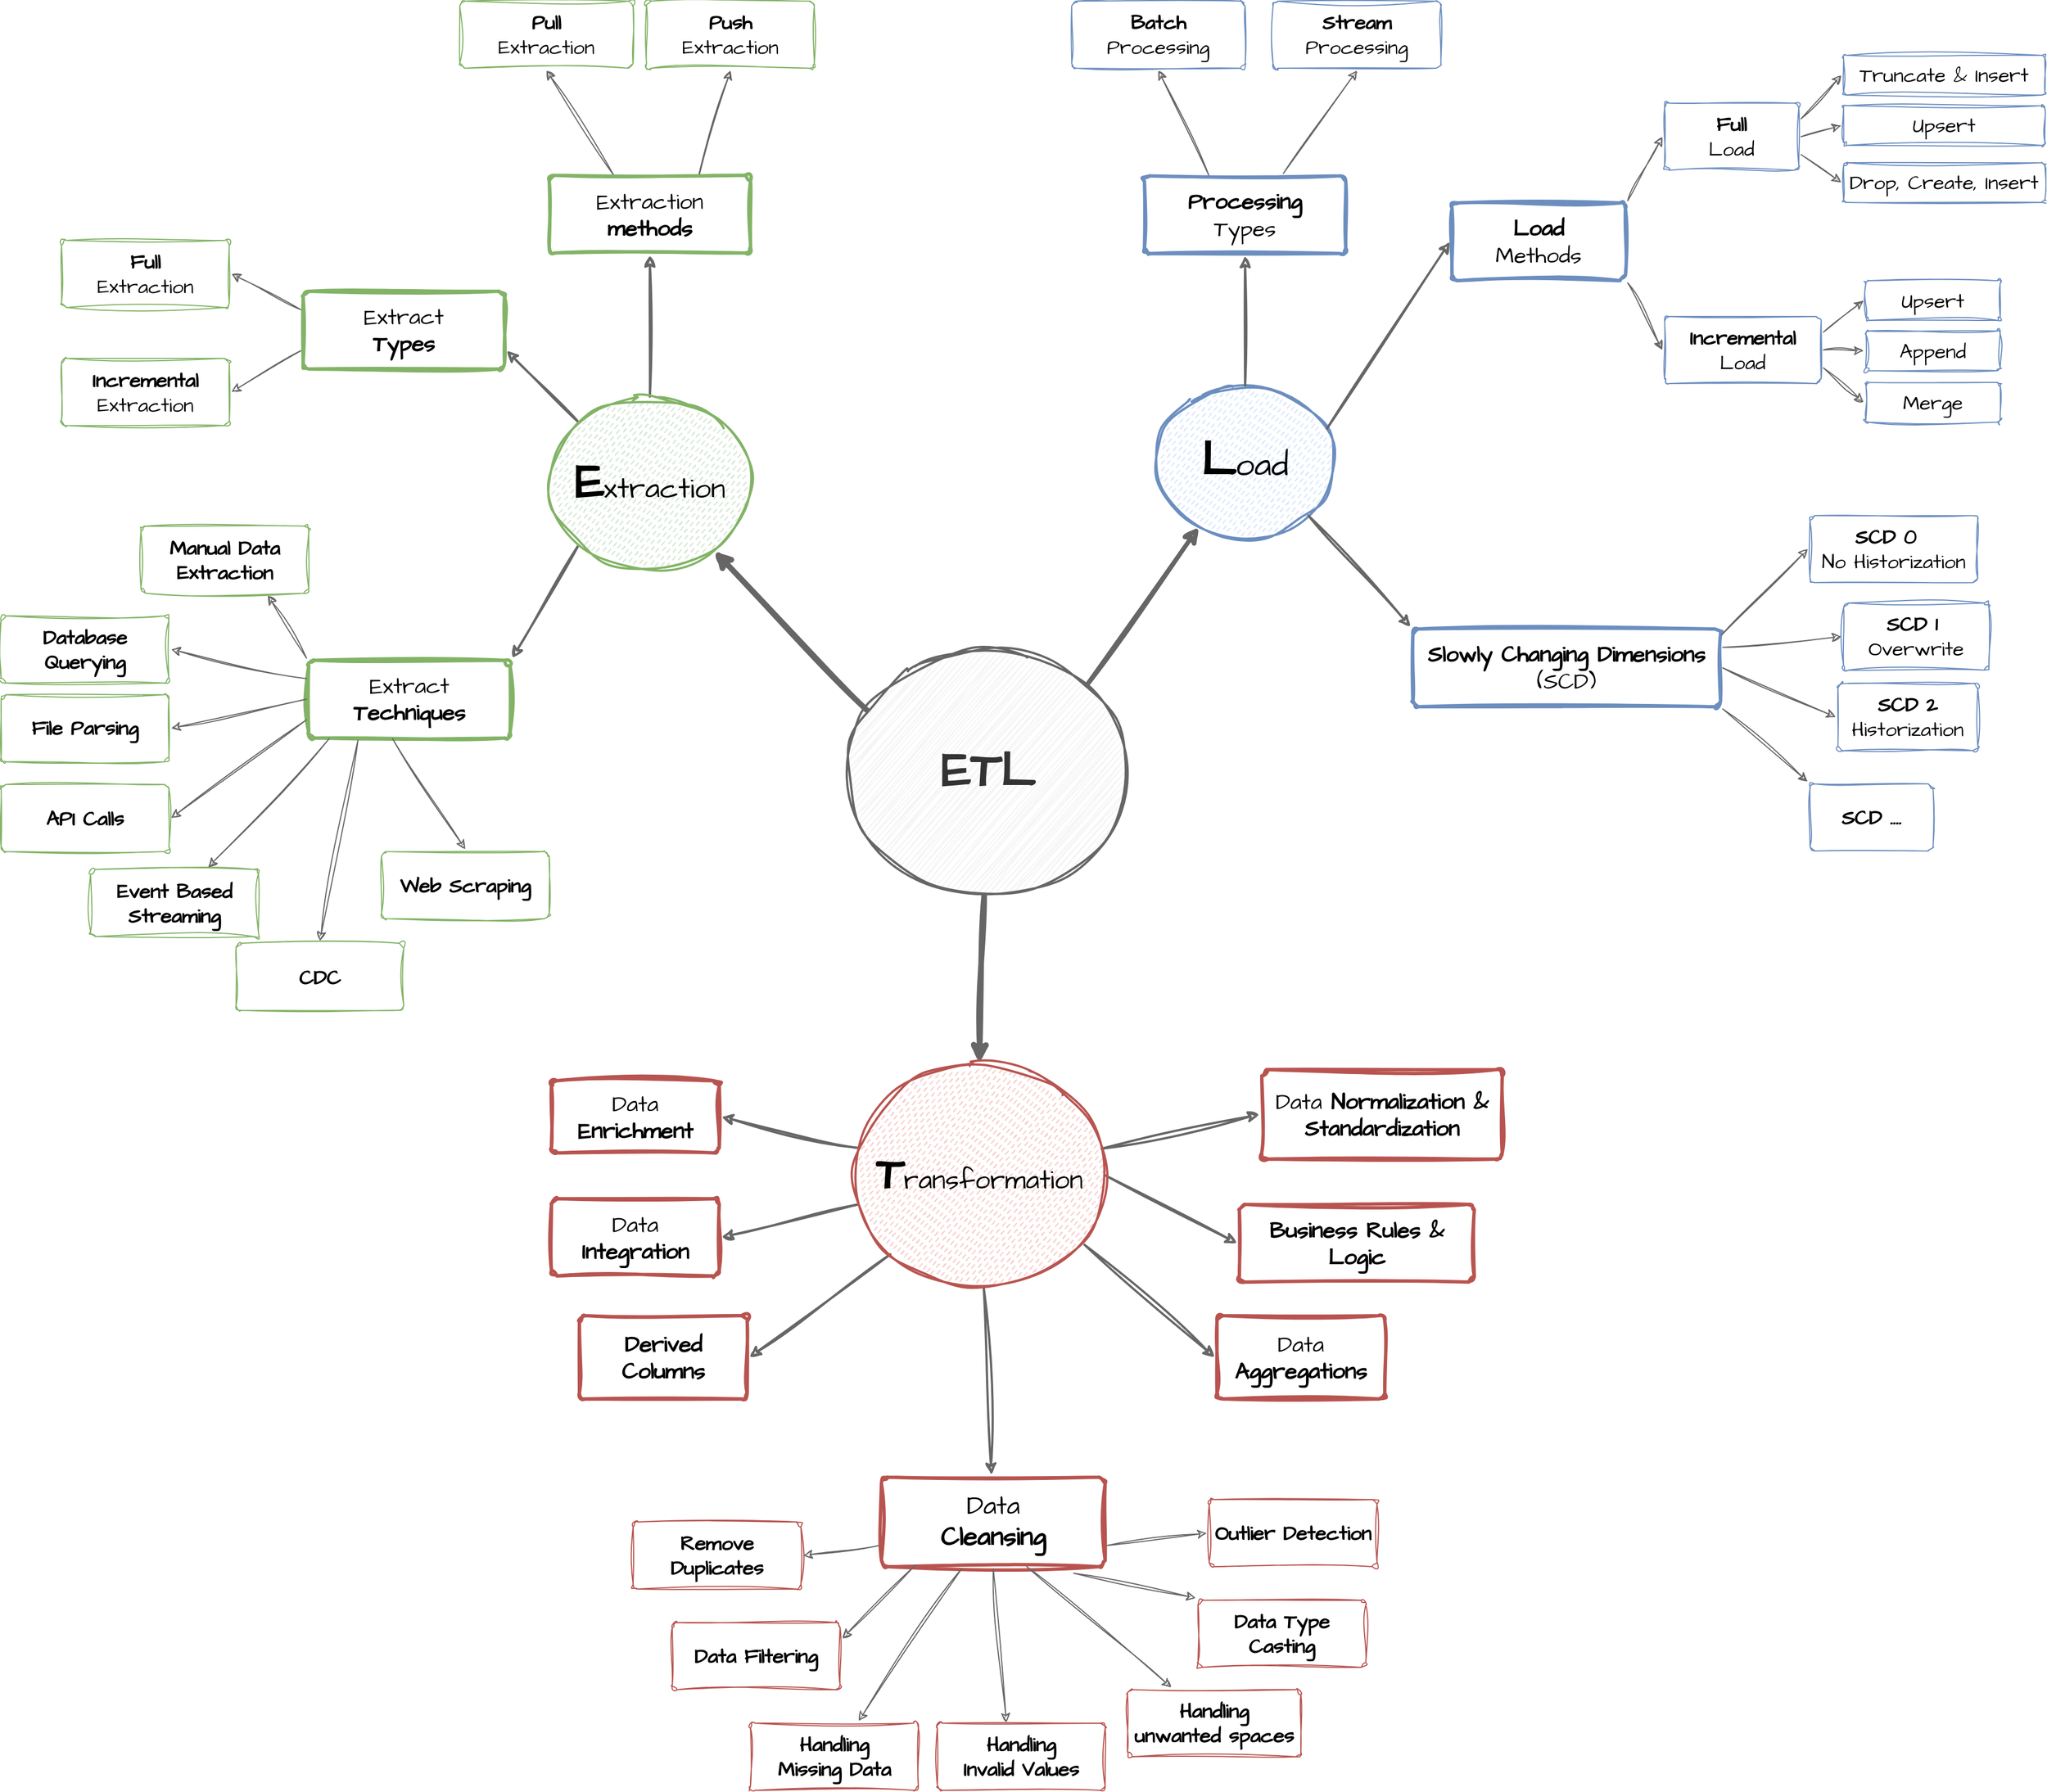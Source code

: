 <mxfile version="23.0.2" type="device">
  <diagram name="ETLs" id="qsl-yLtg4liw6EHXuBID">
    <mxGraphModel dx="1278" dy="1456" grid="0" gridSize="10" guides="0" tooltips="1" connect="0" arrows="0" fold="1" page="0" pageScale="1" pageWidth="1920" pageHeight="1200" math="0" shadow="0">
      <root>
        <mxCell id="PmAsDYt7ePFWswJWPdAt-0" />
        <mxCell id="PmAsDYt7ePFWswJWPdAt-1" parent="PmAsDYt7ePFWswJWPdAt-0" />
        <mxCell id="oxmdE33mIHyCq36yPL5k-0" value="" style="edgeStyle=none;rounded=0;jumpStyle=none;html=1;shadow=0;labelBackgroundColor=none;startArrow=none;startFill=0;endArrow=classic;endFill=1;jettySize=auto;orthogonalLoop=1;strokeColor=#666666;strokeWidth=5;fontFamily=Architects Daughter;fontSize=18;fontColor=#636363;spacing=5;sketch=1;curveFitting=1;jiggle=2;fontSource=https%3A%2F%2Ffonts.googleapis.com%2Fcss%3Ffamily%3DArchitects%2BDaughter;fillColor=#f5f5f5;fontStyle=1;entryX=0.5;entryY=0;entryDx=0;entryDy=0;" parent="PmAsDYt7ePFWswJWPdAt-1" source="oxmdE33mIHyCq36yPL5k-89" target="oxmdE33mIHyCq36yPL5k-97" edge="1">
          <mxGeometry relative="1" as="geometry">
            <mxPoint x="906.828" y="92.75" as="sourcePoint" />
            <mxPoint x="917.6" y="140.048" as="targetPoint" />
          </mxGeometry>
        </mxCell>
        <mxCell id="oxmdE33mIHyCq36yPL5k-1" value="" style="edgeStyle=none;rounded=0;jumpStyle=none;html=1;shadow=0;labelBackgroundColor=none;startArrow=none;startFill=0;endArrow=classic;endFill=1;jettySize=auto;orthogonalLoop=1;strokeColor=#666666;strokeWidth=4;fontFamily=Architects Daughter;fontSize=18;fontColor=#636363;spacing=5;sketch=1;curveFitting=1;jiggle=2;fontSource=https%3A%2F%2Ffonts.googleapis.com%2Fcss%3Ffamily%3DArchitects%2BDaughter;fillColor=#f5f5f5;fontStyle=1;exitX=1;exitY=0;exitDx=0;exitDy=0;" parent="PmAsDYt7ePFWswJWPdAt-1" source="oxmdE33mIHyCq36yPL5k-89" target="oxmdE33mIHyCq36yPL5k-91" edge="1">
          <mxGeometry relative="1" as="geometry">
            <mxPoint x="1011.999" y="-141.706" as="sourcePoint" />
          </mxGeometry>
        </mxCell>
        <mxCell id="oxmdE33mIHyCq36yPL5k-2" value="" style="edgeStyle=none;rounded=0;jumpStyle=none;html=1;shadow=0;labelBackgroundColor=none;startArrow=none;startFill=0;endArrow=classic;endFill=1;jettySize=auto;orthogonalLoop=1;strokeColor=#666666;strokeWidth=5;fontFamily=Architects Daughter;fontSize=18;fontColor=#636363;spacing=5;sketch=1;curveFitting=1;jiggle=2;fontSource=https%3A%2F%2Ffonts.googleapis.com%2Fcss%3Ffamily%3DArchitects%2BDaughter;fillColor=#f5f5f5;fontStyle=1;exitX=0.068;exitY=0.247;exitDx=0;exitDy=0;exitPerimeter=0;" parent="PmAsDYt7ePFWswJWPdAt-1" source="oxmdE33mIHyCq36yPL5k-89" target="oxmdE33mIHyCq36yPL5k-90" edge="1">
          <mxGeometry relative="1" as="geometry">
            <mxPoint x="820" y="30.75" as="sourcePoint" />
          </mxGeometry>
        </mxCell>
        <mxCell id="oxmdE33mIHyCq36yPL5k-4" value="" style="edgeStyle=none;rounded=1;jumpStyle=none;html=1;shadow=0;labelBackgroundColor=none;startArrow=none;startFill=0;jettySize=auto;orthogonalLoop=1;strokeColor=#666666;strokeWidth=2;fontFamily=Architects Daughter;fontSize=18;fontColor=#636363;spacing=5;fontStyle=1;fillColor=#f5f5f5;sketch=1;curveFitting=1;jiggle=2;fontSource=https%3A%2F%2Ffonts.googleapis.com%2Fcss%3Ffamily%3DArchitects%2BDaughter;entryX=0.5;entryY=1;entryDx=0;entryDy=0;" parent="PmAsDYt7ePFWswJWPdAt-1" source="oxmdE33mIHyCq36yPL5k-90" target="oxmdE33mIHyCq36yPL5k-93" edge="1">
          <mxGeometry relative="1" as="geometry" />
        </mxCell>
        <mxCell id="oxmdE33mIHyCq36yPL5k-16" value="" style="edgeStyle=none;rounded=0;jumpStyle=none;html=1;shadow=0;labelBackgroundColor=none;startArrow=none;startFill=0;endArrow=classic;endFill=1;jettySize=auto;orthogonalLoop=1;strokeColor=#666666;strokeWidth=2;fontFamily=Architects Daughter;fontSize=18;fontColor=#636363;spacing=5;sketch=1;curveFitting=1;jiggle=2;fontSource=https%3A%2F%2Ffonts.googleapis.com%2Fcss%3Ffamily%3DArchitects%2BDaughter;fillColor=#f5f5f5;fontStyle=1;entryX=1;entryY=0.5;entryDx=0;entryDy=0;" parent="PmAsDYt7ePFWswJWPdAt-1" source="oxmdE33mIHyCq36yPL5k-97" target="oxmdE33mIHyCq36yPL5k-55" edge="1">
          <mxGeometry relative="1" as="geometry">
            <mxPoint x="813.319" y="385" as="sourcePoint" />
          </mxGeometry>
        </mxCell>
        <mxCell id="oxmdE33mIHyCq36yPL5k-17" value="" style="edgeStyle=none;rounded=0;jumpStyle=none;html=1;shadow=0;labelBackgroundColor=none;startArrow=none;startFill=0;endArrow=classic;endFill=1;jettySize=auto;orthogonalLoop=1;strokeColor=#666666;strokeWidth=2;fontFamily=Architects Daughter;fontSize=18;fontColor=#636363;spacing=5;sketch=1;curveFitting=1;jiggle=2;fontSource=https%3A%2F%2Ffonts.googleapis.com%2Fcss%3Ffamily%3DArchitects%2BDaughter;fillColor=#f5f5f5;fontStyle=1;entryX=1;entryY=0.5;entryDx=0;entryDy=0;" parent="PmAsDYt7ePFWswJWPdAt-1" source="oxmdE33mIHyCq36yPL5k-97" target="oxmdE33mIHyCq36yPL5k-56" edge="1">
          <mxGeometry relative="1" as="geometry">
            <mxPoint x="838.133" y="385" as="sourcePoint" />
          </mxGeometry>
        </mxCell>
        <mxCell id="oxmdE33mIHyCq36yPL5k-18" value="&lt;font style=&quot;font-size: 23px;&quot;&gt;&lt;span style=&quot;font-weight: normal;&quot;&gt;Data &lt;/span&gt;&lt;br style=&quot;&quot;&gt;Cleansing&lt;/font&gt;" style="rounded=1;whiteSpace=wrap;html=1;shadow=0;labelBackgroundColor=none;strokeColor=#b85450;strokeWidth=3;fillColor=default;fontFamily=Architects Daughter;fontSize=20;align=center;spacing=5;arcSize=7;perimeterSpacing=2;sketch=1;curveFitting=1;jiggle=2;fontSource=https%3A%2F%2Ffonts.googleapis.com%2Fcss%3Ffamily%3DArchitects%2BDaughter;fontStyle=1" parent="PmAsDYt7ePFWswJWPdAt-1" vertex="1">
          <mxGeometry x="847" y="630" width="200" height="80" as="geometry" />
        </mxCell>
        <mxCell id="oxmdE33mIHyCq36yPL5k-19" value="" style="edgeStyle=none;rounded=0;jumpStyle=none;html=1;shadow=0;labelBackgroundColor=none;startArrow=none;startFill=0;endArrow=classic;endFill=1;jettySize=auto;orthogonalLoop=1;strokeColor=#666666;strokeWidth=2;fontFamily=Architects Daughter;fontSize=18;fontColor=#636363;spacing=5;sketch=1;curveFitting=1;jiggle=2;fontSource=https%3A%2F%2Ffonts.googleapis.com%2Fcss%3Ffamily%3DArchitects%2BDaughter;fillColor=#f5f5f5;fontStyle=1;" parent="PmAsDYt7ePFWswJWPdAt-1" source="oxmdE33mIHyCq36yPL5k-97" target="oxmdE33mIHyCq36yPL5k-18" edge="1">
          <mxGeometry relative="1" as="geometry">
            <mxPoint x="857.0" y="377.0" as="sourcePoint" />
          </mxGeometry>
        </mxCell>
        <mxCell id="oxmdE33mIHyCq36yPL5k-48" value="Business Rules &amp;amp; Logic" style="rounded=1;whiteSpace=wrap;html=1;shadow=0;labelBackgroundColor=none;strokeColor=#b85450;strokeWidth=3;fillColor=default;fontFamily=Architects Daughter;fontSize=20;align=center;spacing=5;arcSize=7;perimeterSpacing=2;sketch=1;curveFitting=1;jiggle=2;fontSource=https%3A%2F%2Ffonts.googleapis.com%2Fcss%3Ffamily%3DArchitects%2BDaughter;fontStyle=1" parent="PmAsDYt7ePFWswJWPdAt-1" vertex="1">
          <mxGeometry x="1167" y="386" width="210" height="69.5" as="geometry" />
        </mxCell>
        <mxCell id="oxmdE33mIHyCq36yPL5k-49" value="&lt;span style=&quot;font-weight: normal;&quot;&gt;Data &lt;/span&gt;Normalization &amp;amp; Standardization" style="rounded=1;whiteSpace=wrap;html=1;shadow=0;labelBackgroundColor=none;strokeColor=#b85450;strokeWidth=3;fillColor=default;fontFamily=Architects Daughter;fontSize=20;align=center;spacing=5;arcSize=7;perimeterSpacing=2;sketch=1;curveFitting=1;jiggle=2;fontSource=https%3A%2F%2Ffonts.googleapis.com%2Fcss%3Ffamily%3DArchitects%2BDaughter;fontStyle=1" parent="PmAsDYt7ePFWswJWPdAt-1" vertex="1">
          <mxGeometry x="1187" y="265.5" width="215" height="80" as="geometry" />
        </mxCell>
        <mxCell id="oxmdE33mIHyCq36yPL5k-50" value="Derived Columns" style="rounded=1;whiteSpace=wrap;html=1;shadow=0;labelBackgroundColor=none;strokeColor=#b85450;strokeWidth=3;fillColor=default;fontFamily=Architects Daughter;fontSize=20;align=center;spacing=5;arcSize=7;perimeterSpacing=2;sketch=1;curveFitting=1;jiggle=2;fontSource=https%3A%2F%2Ffonts.googleapis.com%2Fcss%3Ffamily%3DArchitects%2BDaughter;fontStyle=1" parent="PmAsDYt7ePFWswJWPdAt-1" vertex="1">
          <mxGeometry x="577" y="485.5" width="150" height="74.5" as="geometry" />
        </mxCell>
        <mxCell id="oxmdE33mIHyCq36yPL5k-51" value="" style="edgeStyle=none;rounded=0;jumpStyle=none;html=1;shadow=0;labelBackgroundColor=none;startArrow=none;startFill=0;endArrow=classic;endFill=1;jettySize=auto;orthogonalLoop=1;strokeColor=#666666;strokeWidth=2;fontFamily=Architects Daughter;fontSize=18;fontColor=#636363;spacing=5;sketch=1;curveFitting=1;jiggle=2;fontSource=https%3A%2F%2Ffonts.googleapis.com%2Fcss%3Ffamily%3DArchitects%2BDaughter;fillColor=#f5f5f5;fontStyle=1;exitX=0.918;exitY=0.811;exitDx=0;exitDy=0;entryX=0;entryY=0.5;entryDx=0;entryDy=0;exitPerimeter=0;" parent="PmAsDYt7ePFWswJWPdAt-1" source="oxmdE33mIHyCq36yPL5k-97" target="oxmdE33mIHyCq36yPL5k-57" edge="1">
          <mxGeometry relative="1" as="geometry">
            <mxPoint x="890.5" y="385" as="sourcePoint" />
            <mxPoint x="887" y="692" as="targetPoint" />
          </mxGeometry>
        </mxCell>
        <mxCell id="oxmdE33mIHyCq36yPL5k-52" value="" style="edgeStyle=none;rounded=0;jumpStyle=none;html=1;shadow=0;labelBackgroundColor=none;startArrow=none;startFill=0;endArrow=classic;endFill=1;jettySize=auto;orthogonalLoop=1;strokeColor=#666666;strokeWidth=2;fontFamily=Architects Daughter;fontSize=18;fontColor=#636363;spacing=5;sketch=1;curveFitting=1;jiggle=2;fontSource=https%3A%2F%2Ffonts.googleapis.com%2Fcss%3Ffamily%3DArchitects%2BDaughter;fillColor=#f5f5f5;fontStyle=1;exitX=0;exitY=1;exitDx=0;exitDy=0;entryX=1;entryY=0.5;entryDx=0;entryDy=0;" parent="PmAsDYt7ePFWswJWPdAt-1" source="oxmdE33mIHyCq36yPL5k-97" target="oxmdE33mIHyCq36yPL5k-50" edge="1">
          <mxGeometry relative="1" as="geometry">
            <mxPoint x="775" y="353" as="sourcePoint" />
            <mxPoint x="1072" y="692" as="targetPoint" />
          </mxGeometry>
        </mxCell>
        <mxCell id="oxmdE33mIHyCq36yPL5k-53" value="" style="edgeStyle=none;rounded=0;jumpStyle=none;html=1;shadow=0;labelBackgroundColor=none;startArrow=none;startFill=0;endArrow=classic;endFill=1;jettySize=auto;orthogonalLoop=1;strokeColor=#666666;strokeWidth=2;fontFamily=Architects Daughter;fontSize=18;fontColor=#636363;spacing=5;sketch=1;curveFitting=1;jiggle=2;fontSource=https%3A%2F%2Ffonts.googleapis.com%2Fcss%3Ffamily%3DArchitects%2BDaughter;fillColor=#f5f5f5;fontStyle=1;entryX=0;entryY=0.5;entryDx=0;entryDy=0;" parent="PmAsDYt7ePFWswJWPdAt-1" source="oxmdE33mIHyCq36yPL5k-97" target="oxmdE33mIHyCq36yPL5k-49" edge="1">
          <mxGeometry relative="1" as="geometry">
            <mxPoint x="929.0" y="353" as="sourcePoint" />
            <mxPoint x="732" y="792" as="targetPoint" />
          </mxGeometry>
        </mxCell>
        <mxCell id="oxmdE33mIHyCq36yPL5k-54" value="" style="edgeStyle=none;rounded=0;jumpStyle=none;html=1;shadow=0;labelBackgroundColor=none;startArrow=none;startFill=0;endArrow=classic;endFill=1;jettySize=auto;orthogonalLoop=1;strokeColor=#666666;strokeWidth=2;fontFamily=Architects Daughter;fontSize=18;fontColor=#636363;spacing=5;sketch=1;curveFitting=1;jiggle=2;fontSource=https%3A%2F%2Ffonts.googleapis.com%2Fcss%3Ffamily%3DArchitects%2BDaughter;fillColor=#f5f5f5;fontStyle=1;exitX=1;exitY=0.5;exitDx=0;exitDy=0;entryX=0;entryY=0.5;entryDx=0;entryDy=0;" parent="PmAsDYt7ePFWswJWPdAt-1" source="oxmdE33mIHyCq36yPL5k-97" target="oxmdE33mIHyCq36yPL5k-48" edge="1">
          <mxGeometry relative="1" as="geometry">
            <mxPoint x="919.5" y="385" as="sourcePoint" />
            <mxPoint x="1167" y="300" as="targetPoint" />
          </mxGeometry>
        </mxCell>
        <mxCell id="oxmdE33mIHyCq36yPL5k-55" value="&lt;span style=&quot;font-weight: normal;&quot;&gt;Data &lt;/span&gt;Integration" style="rounded=1;whiteSpace=wrap;html=1;shadow=0;labelBackgroundColor=none;strokeColor=#b85450;strokeWidth=3;fillColor=default;fontFamily=Architects Daughter;fontSize=20;align=center;spacing=5;arcSize=7;perimeterSpacing=2;sketch=1;curveFitting=1;jiggle=2;fontSource=https%3A%2F%2Ffonts.googleapis.com%2Fcss%3Ffamily%3DArchitects%2BDaughter;fontStyle=1" parent="PmAsDYt7ePFWswJWPdAt-1" vertex="1">
          <mxGeometry x="552" y="381" width="150" height="69" as="geometry" />
        </mxCell>
        <mxCell id="oxmdE33mIHyCq36yPL5k-56" value="&lt;span style=&quot;font-weight: normal;&quot;&gt;Data &lt;/span&gt;Enrichment" style="rounded=1;whiteSpace=wrap;html=1;shadow=0;labelBackgroundColor=none;strokeColor=#b85450;strokeWidth=3;fillColor=default;fontFamily=Architects Daughter;fontSize=20;align=center;spacing=5;arcSize=7;perimeterSpacing=2;sketch=1;curveFitting=1;jiggle=2;fontSource=https%3A%2F%2Ffonts.googleapis.com%2Fcss%3Ffamily%3DArchitects%2BDaughter;fontStyle=1" parent="PmAsDYt7ePFWswJWPdAt-1" vertex="1">
          <mxGeometry x="552" y="275.5" width="150" height="64.5" as="geometry" />
        </mxCell>
        <mxCell id="oxmdE33mIHyCq36yPL5k-57" value="&lt;span style=&quot;font-weight: normal;&quot;&gt;Data &lt;/span&gt;Aggregations" style="rounded=1;whiteSpace=wrap;html=1;shadow=0;labelBackgroundColor=none;strokeColor=#b85450;strokeWidth=3;fillColor=default;fontFamily=Architects Daughter;fontSize=20;align=center;spacing=5;arcSize=7;perimeterSpacing=2;sketch=1;curveFitting=1;jiggle=2;fontSource=https%3A%2F%2Ffonts.googleapis.com%2Fcss%3Ffamily%3DArchitects%2BDaughter;fontStyle=1" parent="PmAsDYt7ePFWswJWPdAt-1" vertex="1">
          <mxGeometry x="1147" y="485.5" width="150" height="74.5" as="geometry" />
        </mxCell>
        <mxCell id="oxmdE33mIHyCq36yPL5k-58" value="Handling&lt;br&gt;Missing Data" style="rounded=1;whiteSpace=wrap;html=1;shadow=0;labelBackgroundColor=none;strokeColor=#b85450;strokeWidth=1;fillColor=default;fontFamily=Architects Daughter;fontSize=18;align=center;spacing=5;arcSize=7;perimeterSpacing=2;sketch=1;curveFitting=1;jiggle=2;fontSource=https%3A%2F%2Ffonts.googleapis.com%2Fcss%3Ffamily%3DArchitects%2BDaughter;fontStyle=1" parent="PmAsDYt7ePFWswJWPdAt-1" vertex="1">
          <mxGeometry x="730" y="850" width="150" height="60" as="geometry" />
        </mxCell>
        <mxCell id="oxmdE33mIHyCq36yPL5k-59" value="Remove Duplicates" style="rounded=1;whiteSpace=wrap;html=1;shadow=0;labelBackgroundColor=none;strokeColor=#b85450;strokeWidth=1;fillColor=default;fontFamily=Architects Daughter;fontSize=18;align=center;spacing=5;arcSize=7;perimeterSpacing=2;sketch=1;curveFitting=1;jiggle=2;fontSource=https%3A%2F%2Ffonts.googleapis.com%2Fcss%3Ffamily%3DArchitects%2BDaughter;fontStyle=1" parent="PmAsDYt7ePFWswJWPdAt-1" vertex="1">
          <mxGeometry x="625" y="670" width="150" height="60" as="geometry" />
        </mxCell>
        <mxCell id="oxmdE33mIHyCq36yPL5k-60" value="Handling&lt;br&gt;Invalid Values" style="rounded=1;whiteSpace=wrap;html=1;shadow=0;labelBackgroundColor=none;strokeColor=#b85450;strokeWidth=1;fillColor=default;fontFamily=Architects Daughter;fontSize=18;align=center;spacing=5;arcSize=7;perimeterSpacing=2;sketch=1;curveFitting=1;jiggle=2;fontSource=https%3A%2F%2Ffonts.googleapis.com%2Fcss%3Ffamily%3DArchitects%2BDaughter;fontStyle=1" parent="PmAsDYt7ePFWswJWPdAt-1" vertex="1">
          <mxGeometry x="897" y="850" width="150" height="60" as="geometry" />
        </mxCell>
        <mxCell id="oxmdE33mIHyCq36yPL5k-61" value="Data Type Casting" style="rounded=1;whiteSpace=wrap;html=1;shadow=0;labelBackgroundColor=none;strokeColor=#b85450;strokeWidth=1;fillColor=default;fontFamily=Architects Daughter;fontSize=18;align=center;spacing=5;arcSize=7;perimeterSpacing=2;sketch=1;curveFitting=1;jiggle=2;fontSource=https%3A%2F%2Ffonts.googleapis.com%2Fcss%3Ffamily%3DArchitects%2BDaughter;fontStyle=1" parent="PmAsDYt7ePFWswJWPdAt-1" vertex="1">
          <mxGeometry x="1130" y="740" width="150" height="60" as="geometry" />
        </mxCell>
        <mxCell id="oxmdE33mIHyCq36yPL5k-62" value="Outlier Detection" style="rounded=1;whiteSpace=wrap;html=1;shadow=0;labelBackgroundColor=none;strokeColor=#b85450;strokeWidth=1;fillColor=default;fontFamily=Architects Daughter;fontSize=18;align=center;spacing=5;arcSize=7;perimeterSpacing=2;sketch=1;curveFitting=1;jiggle=2;fontSource=https%3A%2F%2Ffonts.googleapis.com%2Fcss%3Ffamily%3DArchitects%2BDaughter;fontStyle=1" parent="PmAsDYt7ePFWswJWPdAt-1" vertex="1">
          <mxGeometry x="1140" y="650" width="150" height="60" as="geometry" />
        </mxCell>
        <mxCell id="oxmdE33mIHyCq36yPL5k-63" value="Data Filtering" style="rounded=1;whiteSpace=wrap;html=1;shadow=0;labelBackgroundColor=none;strokeColor=#b85450;strokeWidth=1;fillColor=default;fontFamily=Architects Daughter;fontSize=18;align=center;spacing=5;arcSize=7;perimeterSpacing=2;sketch=1;curveFitting=1;jiggle=2;fontSource=https%3A%2F%2Ffonts.googleapis.com%2Fcss%3Ffamily%3DArchitects%2BDaughter;fontStyle=1" parent="PmAsDYt7ePFWswJWPdAt-1" vertex="1">
          <mxGeometry x="660" y="760" width="150" height="60" as="geometry" />
        </mxCell>
        <mxCell id="oxmdE33mIHyCq36yPL5k-64" value="Pull &lt;br style=&quot;font-size: 18px;&quot;&gt;&lt;span style=&quot;font-weight: normal;&quot;&gt;Extraction&lt;/span&gt;" style="rounded=1;whiteSpace=wrap;html=1;shadow=0;labelBackgroundColor=none;strokeColor=#82b366;strokeWidth=1;fillColor=default;fontFamily=Architects Daughter;fontSize=18;align=center;spacing=5;fontStyle=1;arcSize=7;perimeterSpacing=2;sketch=1;curveFitting=1;jiggle=2;fontSource=https%3A%2F%2Ffonts.googleapis.com%2Fcss%3Ffamily%3DArchitects%2BDaughter;" parent="PmAsDYt7ePFWswJWPdAt-1" vertex="1">
          <mxGeometry x="470" y="-690" width="155" height="60" as="geometry" />
        </mxCell>
        <mxCell id="oxmdE33mIHyCq36yPL5k-65" value="Push&lt;br style=&quot;font-size: 18px;&quot;&gt;&lt;span style=&quot;font-weight: normal;&quot;&gt;Extraction&lt;/span&gt;" style="rounded=1;whiteSpace=wrap;html=1;shadow=0;labelBackgroundColor=none;strokeColor=#82b366;strokeWidth=1;fillColor=default;fontFamily=Architects Daughter;fontSize=18;align=center;spacing=5;fontStyle=1;arcSize=7;perimeterSpacing=2;sketch=1;curveFitting=1;jiggle=2;fontSource=https%3A%2F%2Ffonts.googleapis.com%2Fcss%3Ffamily%3DArchitects%2BDaughter;" parent="PmAsDYt7ePFWswJWPdAt-1" vertex="1">
          <mxGeometry x="637" y="-690" width="150" height="60" as="geometry" />
        </mxCell>
        <mxCell id="oxmdE33mIHyCq36yPL5k-66" value="Full &lt;br style=&quot;font-size: 18px;&quot;&gt;&lt;span style=&quot;font-weight: normal;&quot;&gt;Extraction&lt;/span&gt;" style="rounded=1;whiteSpace=wrap;html=1;shadow=0;labelBackgroundColor=none;strokeColor=#82b366;strokeWidth=1;fillColor=default;fontFamily=Architects Daughter;fontSize=18;align=center;spacing=5;fontStyle=1;arcSize=7;perimeterSpacing=2;sketch=1;curveFitting=1;jiggle=2;fontSource=https%3A%2F%2Ffonts.googleapis.com%2Fcss%3Ffamily%3DArchitects%2BDaughter;" parent="PmAsDYt7ePFWswJWPdAt-1" vertex="1">
          <mxGeometry x="114" y="-476" width="150" height="60" as="geometry" />
        </mxCell>
        <mxCell id="oxmdE33mIHyCq36yPL5k-67" value="Incremental&lt;br style=&quot;border-color: var(--border-color); font-size: 18px;&quot;&gt;&lt;span style=&quot;font-weight: normal;&quot;&gt;Extraction&lt;/span&gt;" style="rounded=1;whiteSpace=wrap;html=1;shadow=0;labelBackgroundColor=none;strokeColor=#82b366;strokeWidth=1;fillColor=default;fontFamily=Architects Daughter;fontSize=18;align=center;spacing=5;fontStyle=1;arcSize=7;perimeterSpacing=2;sketch=1;curveFitting=1;jiggle=2;fontSource=https%3A%2F%2Ffonts.googleapis.com%2Fcss%3Ffamily%3DArchitects%2BDaughter;" parent="PmAsDYt7ePFWswJWPdAt-1" vertex="1">
          <mxGeometry x="114" y="-370.5" width="150" height="60" as="geometry" />
        </mxCell>
        <mxCell id="oxmdE33mIHyCq36yPL5k-68" value="Event Based&lt;br&gt;Streaming" style="rounded=1;whiteSpace=wrap;html=1;shadow=0;labelBackgroundColor=none;strokeColor=#82b366;strokeWidth=1;fillColor=default;fontFamily=Architects Daughter;fontSize=18;align=center;spacing=5;fontStyle=1;arcSize=7;perimeterSpacing=2;sketch=1;curveFitting=1;jiggle=2;fontSource=https%3A%2F%2Ffonts.googleapis.com%2Fcss%3Ffamily%3DArchitects%2BDaughter;" parent="PmAsDYt7ePFWswJWPdAt-1" vertex="1">
          <mxGeometry x="140" y="86.5" width="150" height="60" as="geometry" />
        </mxCell>
        <mxCell id="oxmdE33mIHyCq36yPL5k-69" value="Database Querying" style="rounded=1;whiteSpace=wrap;html=1;shadow=0;labelBackgroundColor=none;strokeColor=#82b366;strokeWidth=1;fillColor=default;fontFamily=Architects Daughter;fontSize=18;align=center;spacing=5;fontStyle=1;arcSize=7;perimeterSpacing=2;sketch=1;curveFitting=1;jiggle=2;fontSource=https%3A%2F%2Ffonts.googleapis.com%2Fcss%3Ffamily%3DArchitects%2BDaughter;" parent="PmAsDYt7ePFWswJWPdAt-1" vertex="1">
          <mxGeometry x="60" y="-140.25" width="150" height="60" as="geometry" />
        </mxCell>
        <mxCell id="oxmdE33mIHyCq36yPL5k-70" value="Manual Data Extraction" style="rounded=1;whiteSpace=wrap;html=1;shadow=0;labelBackgroundColor=none;strokeColor=#82b366;strokeWidth=1;fillColor=default;fontFamily=Architects Daughter;fontSize=18;align=center;spacing=5;fontStyle=1;arcSize=7;perimeterSpacing=2;sketch=1;curveFitting=1;jiggle=2;fontSource=https%3A%2F%2Ffonts.googleapis.com%2Fcss%3Ffamily%3DArchitects%2BDaughter;" parent="PmAsDYt7ePFWswJWPdAt-1" vertex="1">
          <mxGeometry x="185" y="-220.5" width="150" height="60" as="geometry" />
        </mxCell>
        <mxCell id="oxmdE33mIHyCq36yPL5k-71" value="Web Scraping" style="rounded=1;whiteSpace=wrap;html=1;shadow=0;labelBackgroundColor=none;strokeColor=#82b366;strokeWidth=1;fillColor=default;fontFamily=Architects Daughter;fontSize=18;align=center;spacing=5;fontStyle=1;arcSize=7;perimeterSpacing=2;sketch=1;curveFitting=1;jiggle=2;fontSource=https%3A%2F%2Ffonts.googleapis.com%2Fcss%3Ffamily%3DArchitects%2BDaughter;" parent="PmAsDYt7ePFWswJWPdAt-1" vertex="1">
          <mxGeometry x="400" y="70.5" width="150" height="60" as="geometry" />
        </mxCell>
        <mxCell id="oxmdE33mIHyCq36yPL5k-72" value="API Calls" style="rounded=1;whiteSpace=wrap;html=1;shadow=0;labelBackgroundColor=none;strokeColor=#82b366;strokeWidth=1;fillColor=default;fontFamily=Architects Daughter;fontSize=18;align=center;spacing=5;fontStyle=1;arcSize=7;perimeterSpacing=2;sketch=1;curveFitting=1;jiggle=2;fontSource=https%3A%2F%2Ffonts.googleapis.com%2Fcss%3Ffamily%3DArchitects%2BDaughter;" parent="PmAsDYt7ePFWswJWPdAt-1" vertex="1">
          <mxGeometry x="60" y="10.5" width="150" height="60" as="geometry" />
        </mxCell>
        <mxCell id="oxmdE33mIHyCq36yPL5k-73" value="File Parsing" style="rounded=1;whiteSpace=wrap;html=1;shadow=0;labelBackgroundColor=none;strokeColor=#82b366;strokeWidth=1;fillColor=default;fontFamily=Architects Daughter;fontSize=18;align=center;spacing=5;fontStyle=1;arcSize=7;perimeterSpacing=2;sketch=1;curveFitting=1;jiggle=2;fontSource=https%3A%2F%2Ffonts.googleapis.com%2Fcss%3Ffamily%3DArchitects%2BDaughter;" parent="PmAsDYt7ePFWswJWPdAt-1" vertex="1">
          <mxGeometry x="60" y="-69.75" width="150" height="60" as="geometry" />
        </mxCell>
        <mxCell id="oxmdE33mIHyCq36yPL5k-74" value="CDC" style="rounded=1;whiteSpace=wrap;html=1;shadow=0;labelBackgroundColor=none;strokeColor=#82b366;strokeWidth=1;fillColor=default;fontFamily=Architects Daughter;fontSize=18;align=center;spacing=5;fontStyle=1;arcSize=7;perimeterSpacing=2;sketch=1;curveFitting=1;jiggle=2;fontSource=https%3A%2F%2Ffonts.googleapis.com%2Fcss%3Ffamily%3DArchitects%2BDaughter;" parent="PmAsDYt7ePFWswJWPdAt-1" vertex="1">
          <mxGeometry x="270" y="152.5" width="150" height="60" as="geometry" />
        </mxCell>
        <mxCell id="oxmdE33mIHyCq36yPL5k-75" value="&lt;span style=&quot;font-weight: normal;&quot;&gt;Extract &lt;br style=&quot;font-size: 20px;&quot;&gt;&lt;/span&gt;Techniques" style="rounded=1;whiteSpace=wrap;html=1;shadow=0;labelBackgroundColor=none;strokeColor=#82b366;strokeWidth=3;fillColor=default;fontFamily=Architects Daughter;fontSize=20;align=center;spacing=5;fontStyle=1;arcSize=7;perimeterSpacing=2;sketch=1;curveFitting=1;jiggle=2;fontSource=https%3A%2F%2Ffonts.googleapis.com%2Fcss%3Ffamily%3DArchitects%2BDaughter;" parent="PmAsDYt7ePFWswJWPdAt-1" vertex="1">
          <mxGeometry x="335" y="-100.5" width="180" height="69.5" as="geometry" />
        </mxCell>
        <mxCell id="oxmdE33mIHyCq36yPL5k-76" value="" style="edgeStyle=none;rounded=1;jumpStyle=none;html=1;shadow=0;labelBackgroundColor=none;startArrow=none;startFill=0;jettySize=auto;orthogonalLoop=1;strokeColor=#666666;strokeWidth=1;fontFamily=Architects Daughter;fontSize=18;fontColor=#636363;spacing=5;fontStyle=1;fillColor=#f5f5f5;sketch=1;curveFitting=1;jiggle=2;fontSource=https%3A%2F%2Ffonts.googleapis.com%2Fcss%3Ffamily%3DArchitects%2BDaughter;exitX=0.325;exitY=0.029;exitDx=0;exitDy=0;entryX=0.5;entryY=1;entryDx=0;entryDy=0;exitPerimeter=0;" parent="PmAsDYt7ePFWswJWPdAt-1" source="oxmdE33mIHyCq36yPL5k-93" target="oxmdE33mIHyCq36yPL5k-64" edge="1">
          <mxGeometry relative="1" as="geometry">
            <mxPoint x="635" y="-318.5" as="sourcePoint" />
            <mxPoint x="529" y="-502.5" as="targetPoint" />
          </mxGeometry>
        </mxCell>
        <mxCell id="oxmdE33mIHyCq36yPL5k-77" value="" style="edgeStyle=none;rounded=1;jumpStyle=none;html=1;shadow=0;labelBackgroundColor=none;startArrow=none;startFill=0;jettySize=auto;orthogonalLoop=1;strokeColor=#666666;strokeWidth=1;fontFamily=Architects Daughter;fontSize=18;fontColor=#636363;spacing=5;fontStyle=1;fillColor=#f5f5f5;sketch=1;curveFitting=1;jiggle=2;fontSource=https%3A%2F%2Ffonts.googleapis.com%2Fcss%3Ffamily%3DArchitects%2BDaughter;exitX=0.717;exitY=0.238;exitDx=0;exitDy=0;entryX=0.5;entryY=1;entryDx=0;entryDy=0;exitPerimeter=0;" parent="PmAsDYt7ePFWswJWPdAt-1" source="oxmdE33mIHyCq36yPL5k-93" target="oxmdE33mIHyCq36yPL5k-65" edge="1">
          <mxGeometry relative="1" as="geometry">
            <mxPoint x="434" y="-534.5" as="sourcePoint" />
            <mxPoint x="735" y="-628.5" as="targetPoint" />
          </mxGeometry>
        </mxCell>
        <mxCell id="oxmdE33mIHyCq36yPL5k-78" value="" style="edgeStyle=none;rounded=1;jumpStyle=none;html=1;shadow=0;labelBackgroundColor=none;startArrow=none;startFill=0;jettySize=auto;orthogonalLoop=1;strokeColor=#666666;strokeWidth=2;fontFamily=Architects Daughter;fontSize=18;fontColor=#636363;spacing=5;fontStyle=1;fillColor=#f5f5f5;sketch=1;curveFitting=1;jiggle=2;fontSource=https%3A%2F%2Ffonts.googleapis.com%2Fcss%3Ffamily%3DArchitects%2BDaughter;entryX=1;entryY=0.75;entryDx=0;entryDy=0;exitX=0;exitY=0;exitDx=0;exitDy=0;" parent="PmAsDYt7ePFWswJWPdAt-1" source="oxmdE33mIHyCq36yPL5k-90" target="oxmdE33mIHyCq36yPL5k-94" edge="1">
          <mxGeometry relative="1" as="geometry">
            <mxPoint x="560" y="-330.5" as="sourcePoint" />
            <mxPoint x="473.0" y="-410.5" as="targetPoint" />
          </mxGeometry>
        </mxCell>
        <mxCell id="oxmdE33mIHyCq36yPL5k-79" value="" style="edgeStyle=none;rounded=1;jumpStyle=none;html=1;shadow=0;labelBackgroundColor=none;startArrow=none;startFill=0;jettySize=auto;orthogonalLoop=1;strokeColor=#666666;strokeWidth=1;fontFamily=Architects Daughter;fontSize=18;fontColor=#636363;spacing=5;fontStyle=1;fillColor=#f5f5f5;sketch=1;curveFitting=1;jiggle=2;fontSource=https%3A%2F%2Ffonts.googleapis.com%2Fcss%3Ffamily%3DArchitects%2BDaughter;exitX=0;exitY=0.25;exitDx=0;exitDy=0;entryX=1;entryY=0.5;entryDx=0;entryDy=0;" parent="PmAsDYt7ePFWswJWPdAt-1" source="oxmdE33mIHyCq36yPL5k-94" target="oxmdE33mIHyCq36yPL5k-66" edge="1">
          <mxGeometry relative="1" as="geometry">
            <mxPoint x="319" y="-426.5" as="sourcePoint" />
            <mxPoint x="492" y="-366.5" as="targetPoint" />
          </mxGeometry>
        </mxCell>
        <mxCell id="oxmdE33mIHyCq36yPL5k-80" value="" style="edgeStyle=none;rounded=1;jumpStyle=none;html=1;shadow=0;labelBackgroundColor=none;startArrow=none;startFill=0;jettySize=auto;orthogonalLoop=1;strokeColor=#666666;strokeWidth=1;fontFamily=Architects Daughter;fontSize=18;fontColor=#636363;spacing=5;fontStyle=1;fillColor=#f5f5f5;sketch=1;curveFitting=1;jiggle=2;fontSource=https%3A%2F%2Ffonts.googleapis.com%2Fcss%3Ffamily%3DArchitects%2BDaughter;exitX=0;exitY=0.75;exitDx=0;exitDy=0;entryX=1;entryY=0.5;entryDx=0;entryDy=0;" parent="PmAsDYt7ePFWswJWPdAt-1" source="oxmdE33mIHyCq36yPL5k-94" target="oxmdE33mIHyCq36yPL5k-67" edge="1">
          <mxGeometry relative="1" as="geometry">
            <mxPoint x="319" y="-394.5" as="sourcePoint" />
            <mxPoint x="302" y="-390.5" as="targetPoint" />
          </mxGeometry>
        </mxCell>
        <mxCell id="oxmdE33mIHyCq36yPL5k-81" value="" style="edgeStyle=none;rounded=1;jumpStyle=none;html=1;shadow=0;labelBackgroundColor=none;startArrow=none;startFill=0;jettySize=auto;orthogonalLoop=1;strokeColor=#666666;strokeWidth=2;fontFamily=Architects Daughter;fontSize=18;fontColor=#636363;spacing=5;fontStyle=1;fillColor=#f5f5f5;sketch=1;curveFitting=1;jiggle=2;fontSource=https%3A%2F%2Ffonts.googleapis.com%2Fcss%3Ffamily%3DArchitects%2BDaughter;exitX=0;exitY=1;exitDx=0;exitDy=0;entryX=1;entryY=0;entryDx=0;entryDy=0;" parent="PmAsDYt7ePFWswJWPdAt-1" source="oxmdE33mIHyCq36yPL5k-90" target="oxmdE33mIHyCq36yPL5k-75" edge="1">
          <mxGeometry relative="1" as="geometry">
            <mxPoint x="574.125" y="-209.335" as="sourcePoint" />
            <mxPoint x="460" y="-110.5" as="targetPoint" />
          </mxGeometry>
        </mxCell>
        <mxCell id="oxmdE33mIHyCq36yPL5k-82" value="" style="edgeStyle=none;rounded=1;jumpStyle=none;html=1;shadow=0;labelBackgroundColor=none;startArrow=none;startFill=0;jettySize=auto;orthogonalLoop=1;strokeColor=#666666;strokeWidth=1;fontFamily=Architects Daughter;fontSize=18;fontColor=#636363;spacing=5;fontStyle=1;fillColor=#f5f5f5;sketch=1;curveFitting=1;jiggle=2;fontSource=https%3A%2F%2Ffonts.googleapis.com%2Fcss%3Ffamily%3DArchitects%2BDaughter;exitX=0;exitY=0;exitDx=0;exitDy=0;entryX=0.75;entryY=1;entryDx=0;entryDy=0;" parent="PmAsDYt7ePFWswJWPdAt-1" source="oxmdE33mIHyCq36yPL5k-75" target="oxmdE33mIHyCq36yPL5k-70" edge="1">
          <mxGeometry relative="1" as="geometry">
            <mxPoint x="536" y="-219.75" as="sourcePoint" />
            <mxPoint x="408" y="-3.75" as="targetPoint" />
          </mxGeometry>
        </mxCell>
        <mxCell id="oxmdE33mIHyCq36yPL5k-83" value="" style="edgeStyle=none;rounded=1;jumpStyle=none;html=1;shadow=0;labelBackgroundColor=none;startArrow=none;startFill=0;jettySize=auto;orthogonalLoop=1;strokeColor=#666666;strokeWidth=1;fontFamily=Architects Daughter;fontSize=18;fontColor=#636363;spacing=5;fontStyle=1;fillColor=#f5f5f5;sketch=1;curveFitting=1;jiggle=2;fontSource=https%3A%2F%2Ffonts.googleapis.com%2Fcss%3Ffamily%3DArchitects%2BDaughter;exitX=0;exitY=0.25;exitDx=0;exitDy=0;entryX=1;entryY=0.5;entryDx=0;entryDy=0;" parent="PmAsDYt7ePFWswJWPdAt-1" source="oxmdE33mIHyCq36yPL5k-75" target="oxmdE33mIHyCq36yPL5k-69" edge="1">
          <mxGeometry relative="1" as="geometry">
            <mxPoint x="331" y="28.25" as="sourcePoint" />
            <mxPoint x="281" y="-161.75" as="targetPoint" />
          </mxGeometry>
        </mxCell>
        <mxCell id="oxmdE33mIHyCq36yPL5k-84" value="" style="edgeStyle=none;rounded=1;jumpStyle=none;html=1;shadow=0;labelBackgroundColor=none;startArrow=none;startFill=0;jettySize=auto;orthogonalLoop=1;strokeColor=#666666;strokeWidth=1;fontFamily=Architects Daughter;fontSize=18;fontColor=#636363;spacing=5;fontStyle=1;fillColor=#f5f5f5;sketch=1;curveFitting=1;jiggle=2;fontSource=https%3A%2F%2Ffonts.googleapis.com%2Fcss%3Ffamily%3DArchitects%2BDaughter;entryX=1;entryY=0.5;entryDx=0;entryDy=0;exitX=0;exitY=0.5;exitDx=0;exitDy=0;" parent="PmAsDYt7ePFWswJWPdAt-1" source="oxmdE33mIHyCq36yPL5k-75" target="oxmdE33mIHyCq36yPL5k-73" edge="1">
          <mxGeometry relative="1" as="geometry">
            <mxPoint x="318" y="18.25" as="sourcePoint" />
            <mxPoint x="193" y="-90.75" as="targetPoint" />
          </mxGeometry>
        </mxCell>
        <mxCell id="oxmdE33mIHyCq36yPL5k-85" value="" style="edgeStyle=none;rounded=1;jumpStyle=none;html=1;shadow=0;labelBackgroundColor=none;startArrow=none;startFill=0;jettySize=auto;orthogonalLoop=1;strokeColor=#666666;strokeWidth=1;fontFamily=Architects Daughter;fontSize=18;fontColor=#636363;spacing=5;fontStyle=1;fillColor=#f5f5f5;sketch=1;curveFitting=1;jiggle=2;fontSource=https%3A%2F%2Ffonts.googleapis.com%2Fcss%3Ffamily%3DArchitects%2BDaughter;entryX=1;entryY=0.5;entryDx=0;entryDy=0;exitX=0;exitY=0.75;exitDx=0;exitDy=0;" parent="PmAsDYt7ePFWswJWPdAt-1" source="oxmdE33mIHyCq36yPL5k-75" target="oxmdE33mIHyCq36yPL5k-72" edge="1">
          <mxGeometry relative="1" as="geometry">
            <mxPoint x="328" y="28.25" as="sourcePoint" />
            <mxPoint x="172" y="-5.75" as="targetPoint" />
          </mxGeometry>
        </mxCell>
        <mxCell id="oxmdE33mIHyCq36yPL5k-86" value="" style="edgeStyle=none;rounded=1;jumpStyle=none;html=1;shadow=0;labelBackgroundColor=none;startArrow=none;startFill=0;jettySize=auto;orthogonalLoop=1;strokeColor=#666666;strokeWidth=1;fontFamily=Architects Daughter;fontSize=18;fontColor=#636363;spacing=5;fontStyle=1;fillColor=#f5f5f5;sketch=1;curveFitting=1;jiggle=2;fontSource=https%3A%2F%2Ffonts.googleapis.com%2Fcss%3Ffamily%3DArchitects%2BDaughter;exitX=0.11;exitY=0.98;exitDx=0;exitDy=0;exitPerimeter=0;" parent="PmAsDYt7ePFWswJWPdAt-1" source="oxmdE33mIHyCq36yPL5k-75" target="oxmdE33mIHyCq36yPL5k-68" edge="1">
          <mxGeometry relative="1" as="geometry">
            <mxPoint x="331" y="28.25" as="sourcePoint" />
            <mxPoint x="179" y="86.25" as="targetPoint" />
          </mxGeometry>
        </mxCell>
        <mxCell id="oxmdE33mIHyCq36yPL5k-87" value="" style="edgeStyle=none;rounded=1;jumpStyle=none;html=1;shadow=0;labelBackgroundColor=none;startArrow=none;startFill=0;jettySize=auto;orthogonalLoop=1;strokeColor=#666666;strokeWidth=1;fontFamily=Architects Daughter;fontSize=18;fontColor=#636363;spacing=5;fontStyle=1;fillColor=#f5f5f5;sketch=1;curveFitting=1;jiggle=2;fontSource=https%3A%2F%2Ffonts.googleapis.com%2Fcss%3Ffamily%3DArchitects%2BDaughter;entryX=0.5;entryY=0;entryDx=0;entryDy=0;exitX=0.25;exitY=1;exitDx=0;exitDy=0;" parent="PmAsDYt7ePFWswJWPdAt-1" source="oxmdE33mIHyCq36yPL5k-75" target="oxmdE33mIHyCq36yPL5k-74" edge="1">
          <mxGeometry relative="1" as="geometry">
            <mxPoint x="331" y="28.25" as="sourcePoint" />
            <mxPoint x="189" y="137.25" as="targetPoint" />
          </mxGeometry>
        </mxCell>
        <mxCell id="oxmdE33mIHyCq36yPL5k-88" value="" style="edgeStyle=none;rounded=1;jumpStyle=none;html=1;shadow=0;labelBackgroundColor=none;startArrow=none;startFill=0;jettySize=auto;orthogonalLoop=1;strokeColor=#666666;strokeWidth=1;fontFamily=Architects Daughter;fontSize=18;fontColor=#636363;spacing=5;fontStyle=1;fillColor=#f5f5f5;sketch=1;curveFitting=1;jiggle=2;fontSource=https%3A%2F%2Ffonts.googleapis.com%2Fcss%3Ffamily%3DArchitects%2BDaughter;entryX=0.5;entryY=0;entryDx=0;entryDy=0;" parent="PmAsDYt7ePFWswJWPdAt-1" target="oxmdE33mIHyCq36yPL5k-71" edge="1">
          <mxGeometry relative="1" as="geometry">
            <mxPoint x="410" y="-30.5" as="sourcePoint" />
            <mxPoint x="270" y="215.25" as="targetPoint" />
          </mxGeometry>
        </mxCell>
        <mxCell id="oxmdE33mIHyCq36yPL5k-89" value="&lt;font style=&quot;font-size: 44px;&quot;&gt;ETL&lt;/font&gt;" style="ellipse;whiteSpace=wrap;html=1;sketch=1;hachureGap=4;jiggle=2;curveFitting=1;fontFamily=Architects Daughter;fontSource=https%3A%2F%2Ffonts.googleapis.com%2Fcss%3Ffamily%3DArchitects%2BDaughter;fontSize=36;fillColor=#f5f5f5;fontColor=#333333;strokeColor=#666666;strokeWidth=2;fontStyle=1" parent="PmAsDYt7ePFWswJWPdAt-1" vertex="1">
          <mxGeometry x="817" y="-110.25" width="250" height="220" as="geometry" />
        </mxCell>
        <mxCell id="oxmdE33mIHyCq36yPL5k-90" value="&lt;font style=&quot;font-size: 44px;&quot;&gt;E&lt;/font&gt;&lt;font style=&quot;font-size: 26px; font-weight: normal;&quot;&gt;xtraction&lt;/font&gt;" style="ellipse;whiteSpace=wrap;html=1;sketch=1;hachureGap=4;jiggle=2;curveFitting=1;fontFamily=Architects Daughter;fontSource=https%3A%2F%2Ffonts.googleapis.com%2Fcss%3Ffamily%3DArchitects%2BDaughter;fontSize=20;fillColor=#d5e8d4;strokeColor=#82b366;strokeWidth=2;fillStyle=dashed;fontStyle=1" parent="PmAsDYt7ePFWswJWPdAt-1" vertex="1">
          <mxGeometry x="550" y="-336.25" width="180" height="155.5" as="geometry" />
        </mxCell>
        <mxCell id="oxmdE33mIHyCq36yPL5k-91" value="&lt;font style=&quot;border-color: var(--border-color); font-size: 44px;&quot;&gt;L&lt;/font&gt;&lt;font style=&quot;border-color: var(--border-color); font-size: 30px; font-weight: normal;&quot;&gt;oad&lt;/font&gt;" style="ellipse;whiteSpace=wrap;html=1;sketch=1;hachureGap=4;jiggle=2;curveFitting=1;fontFamily=Architects Daughter;fontSource=https%3A%2F%2Ffonts.googleapis.com%2Fcss%3Ffamily%3DArchitects%2BDaughter;fontSize=20;fillColor=#dae8fc;strokeColor=#6c8ebf;strokeWidth=2;fillStyle=dashed;fontStyle=1" parent="PmAsDYt7ePFWswJWPdAt-1" vertex="1">
          <mxGeometry x="1092.13" y="-346" width="160" height="136" as="geometry" />
        </mxCell>
        <mxCell id="oxmdE33mIHyCq36yPL5k-93" value="&lt;span style=&quot;font-weight: normal;&quot;&gt;Extraction &lt;/span&gt;&lt;br style=&quot;font-size: 20px;&quot;&gt;methods" style="rounded=1;whiteSpace=wrap;html=1;shadow=0;labelBackgroundColor=none;strokeColor=#82b366;strokeWidth=3;fillColor=default;fontFamily=Architects Daughter;fontSize=20;align=center;spacing=5;fontStyle=1;arcSize=7;perimeterSpacing=2;sketch=1;curveFitting=1;jiggle=2;fontSource=https%3A%2F%2Ffonts.googleapis.com%2Fcss%3Ffamily%3DArchitects%2BDaughter;" parent="PmAsDYt7ePFWswJWPdAt-1" vertex="1">
          <mxGeometry x="550" y="-534.25" width="180" height="69.5" as="geometry" />
        </mxCell>
        <mxCell id="oxmdE33mIHyCq36yPL5k-94" value="&lt;span style=&quot;font-weight: normal;&quot;&gt;Extract &lt;/span&gt;&lt;br style=&quot;font-size: 20px;&quot;&gt;Types" style="rounded=1;whiteSpace=wrap;html=1;shadow=0;labelBackgroundColor=none;strokeColor=#82b366;strokeWidth=3;fillColor=default;fontFamily=Architects Daughter;fontSize=20;align=center;spacing=5;fontStyle=1;arcSize=7;perimeterSpacing=2;sketch=1;curveFitting=1;jiggle=2;fontSource=https%3A%2F%2Ffonts.googleapis.com%2Fcss%3Ffamily%3DArchitects%2BDaughter;" parent="PmAsDYt7ePFWswJWPdAt-1" vertex="1">
          <mxGeometry x="330" y="-430.5" width="180" height="69.5" as="geometry" />
        </mxCell>
        <mxCell id="oxmdE33mIHyCq36yPL5k-97" value="&lt;font style=&quot;font-size: 40px;&quot;&gt;T&lt;/font&gt;&lt;font style=&quot;font-size: 24px; font-weight: normal;&quot;&gt;ransformation&lt;/font&gt;" style="ellipse;whiteSpace=wrap;html=1;sketch=1;hachureGap=4;jiggle=2;curveFitting=1;fontFamily=Architects Daughter;fontSource=https%3A%2F%2Ffonts.googleapis.com%2Fcss%3Ffamily%3DArchitects%2BDaughter;fontSize=20;fillColor=#f8cecc;strokeColor=#b85450;strokeWidth=2;fillStyle=dashed;fontStyle=1" parent="PmAsDYt7ePFWswJWPdAt-1" vertex="1">
          <mxGeometry x="822" y="260" width="225" height="200" as="geometry" />
        </mxCell>
        <mxCell id="oxmdE33mIHyCq36yPL5k-102" value="" style="edgeStyle=none;rounded=1;jumpStyle=none;html=1;shadow=0;labelBackgroundColor=none;startArrow=none;startFill=0;jettySize=auto;orthogonalLoop=1;strokeColor=#666666;strokeWidth=1;fontFamily=Architects Daughter;fontSize=18;fontColor=#636363;spacing=5;fontStyle=1;fillColor=#f5f5f5;sketch=1;curveFitting=1;jiggle=2;fontSource=https%3A%2F%2Ffonts.googleapis.com%2Fcss%3Ffamily%3DArchitects%2BDaughter;entryX=1;entryY=0.5;entryDx=0;entryDy=0;exitX=0;exitY=0.75;exitDx=0;exitDy=0;" parent="PmAsDYt7ePFWswJWPdAt-1" source="oxmdE33mIHyCq36yPL5k-18" target="oxmdE33mIHyCq36yPL5k-59" edge="1">
          <mxGeometry relative="1" as="geometry">
            <mxPoint x="941" y="710" as="sourcePoint" />
            <mxPoint x="907" y="889" as="targetPoint" />
          </mxGeometry>
        </mxCell>
        <mxCell id="oxmdE33mIHyCq36yPL5k-103" value="" style="edgeStyle=none;rounded=1;jumpStyle=none;html=1;shadow=0;labelBackgroundColor=none;startArrow=none;startFill=0;jettySize=auto;orthogonalLoop=1;strokeColor=#666666;strokeWidth=1;fontFamily=Architects Daughter;fontSize=18;fontColor=#636363;spacing=5;fontStyle=1;fillColor=#f5f5f5;sketch=1;curveFitting=1;jiggle=2;fontSource=https%3A%2F%2Ffonts.googleapis.com%2Fcss%3Ffamily%3DArchitects%2BDaughter;entryX=1;entryY=0.25;entryDx=0;entryDy=0;exitX=0.158;exitY=0.961;exitDx=0;exitDy=0;exitPerimeter=0;" parent="PmAsDYt7ePFWswJWPdAt-1" source="oxmdE33mIHyCq36yPL5k-18" target="oxmdE33mIHyCq36yPL5k-63" edge="1">
          <mxGeometry relative="1" as="geometry">
            <mxPoint x="855" y="722" as="sourcePoint" />
            <mxPoint x="789" y="750" as="targetPoint" />
          </mxGeometry>
        </mxCell>
        <mxCell id="oxmdE33mIHyCq36yPL5k-104" value="" style="edgeStyle=none;rounded=1;jumpStyle=none;html=1;shadow=0;labelBackgroundColor=none;startArrow=none;startFill=0;jettySize=auto;orthogonalLoop=1;strokeColor=#666666;strokeWidth=1;fontFamily=Architects Daughter;fontSize=18;fontColor=#636363;spacing=5;fontStyle=1;fillColor=#f5f5f5;sketch=1;curveFitting=1;jiggle=2;fontSource=https%3A%2F%2Ffonts.googleapis.com%2Fcss%3Ffamily%3DArchitects%2BDaughter;" parent="PmAsDYt7ePFWswJWPdAt-1" source="oxmdE33mIHyCq36yPL5k-18" target="oxmdE33mIHyCq36yPL5k-58" edge="1">
          <mxGeometry relative="1" as="geometry">
            <mxPoint x="906" y="722" as="sourcePoint" />
            <mxPoint x="859" y="834" as="targetPoint" />
          </mxGeometry>
        </mxCell>
        <mxCell id="oxmdE33mIHyCq36yPL5k-105" value="" style="edgeStyle=none;rounded=1;jumpStyle=none;html=1;shadow=0;labelBackgroundColor=none;startArrow=none;startFill=0;jettySize=auto;orthogonalLoop=1;strokeColor=#666666;strokeWidth=1;fontFamily=Architects Daughter;fontSize=18;fontColor=#636363;spacing=5;fontStyle=1;fillColor=#f5f5f5;sketch=1;curveFitting=1;jiggle=2;fontSource=https%3A%2F%2Ffonts.googleapis.com%2Fcss%3Ffamily%3DArchitects%2BDaughter;entryX=0.414;entryY=0.022;entryDx=0;entryDy=0;exitX=0.5;exitY=1;exitDx=0;exitDy=0;entryPerimeter=0;" parent="PmAsDYt7ePFWswJWPdAt-1" source="oxmdE33mIHyCq36yPL5k-18" target="oxmdE33mIHyCq36yPL5k-60" edge="1">
          <mxGeometry relative="1" as="geometry">
            <mxPoint x="916" y="732" as="sourcePoint" />
            <mxPoint x="869" y="844" as="targetPoint" />
          </mxGeometry>
        </mxCell>
        <mxCell id="oxmdE33mIHyCq36yPL5k-106" value="" style="edgeStyle=none;rounded=1;jumpStyle=none;html=1;shadow=0;labelBackgroundColor=none;startArrow=none;startFill=0;jettySize=auto;orthogonalLoop=1;strokeColor=#666666;strokeWidth=1;fontFamily=Architects Daughter;fontSize=18;fontColor=#636363;spacing=5;fontStyle=1;fillColor=#f5f5f5;sketch=1;curveFitting=1;jiggle=2;fontSource=https%3A%2F%2Ffonts.googleapis.com%2Fcss%3Ffamily%3DArchitects%2BDaughter;entryX=0;entryY=0;entryDx=0;entryDy=0;exitX=0.852;exitY=1.046;exitDx=0;exitDy=0;exitPerimeter=0;" parent="PmAsDYt7ePFWswJWPdAt-1" source="oxmdE33mIHyCq36yPL5k-18" target="oxmdE33mIHyCq36yPL5k-61" edge="1">
          <mxGeometry relative="1" as="geometry">
            <mxPoint x="957" y="722" as="sourcePoint" />
            <mxPoint x="1067" y="920" as="targetPoint" />
          </mxGeometry>
        </mxCell>
        <mxCell id="oxmdE33mIHyCq36yPL5k-107" value="" style="edgeStyle=none;rounded=1;jumpStyle=none;html=1;shadow=0;labelBackgroundColor=none;startArrow=none;startFill=0;jettySize=auto;orthogonalLoop=1;strokeColor=#666666;strokeWidth=1;fontFamily=Architects Daughter;fontSize=18;fontColor=#636363;spacing=5;fontStyle=1;fillColor=#f5f5f5;sketch=1;curveFitting=1;jiggle=2;fontSource=https%3A%2F%2Ffonts.googleapis.com%2Fcss%3Ffamily%3DArchitects%2BDaughter;entryX=0;entryY=0.5;entryDx=0;entryDy=0;exitX=1;exitY=0.75;exitDx=0;exitDy=0;" parent="PmAsDYt7ePFWswJWPdAt-1" source="oxmdE33mIHyCq36yPL5k-18" target="oxmdE33mIHyCq36yPL5k-62" edge="1">
          <mxGeometry relative="1" as="geometry">
            <mxPoint x="1008" y="722" as="sourcePoint" />
            <mxPoint x="1055" y="818" as="targetPoint" />
          </mxGeometry>
        </mxCell>
        <mxCell id="oxmdE33mIHyCq36yPL5k-108" value="Batch&lt;br style=&quot;font-size: 18px;&quot;&gt;&lt;span style=&quot;font-weight: normal;&quot;&gt;Processing&lt;/span&gt;" style="rounded=1;whiteSpace=wrap;html=1;shadow=0;labelBackgroundColor=none;strokeColor=#6c8ebf;strokeWidth=1;fillColor=none;fontFamily=Architects Daughter;fontSize=18;align=center;spacing=5;fontStyle=1;arcSize=7;perimeterSpacing=2;sketch=1;curveFitting=1;jiggle=2;fontSource=https%3A%2F%2Ffonts.googleapis.com%2Fcss%3Ffamily%3DArchitects%2BDaughter;" parent="PmAsDYt7ePFWswJWPdAt-1" vertex="1">
          <mxGeometry x="1017.13" y="-690" width="155" height="60" as="geometry" />
        </mxCell>
        <mxCell id="oxmdE33mIHyCq36yPL5k-109" value="Stream&lt;br style=&quot;font-size: 18px;&quot;&gt;&lt;span style=&quot;font-weight: normal;&quot;&gt;Processing&lt;/span&gt;" style="rounded=1;whiteSpace=wrap;html=1;shadow=0;labelBackgroundColor=none;strokeColor=#6c8ebf;strokeWidth=1;fillColor=none;fontFamily=Architects Daughter;fontSize=18;align=center;spacing=5;fontStyle=1;arcSize=7;perimeterSpacing=2;sketch=1;curveFitting=1;jiggle=2;fontSource=https%3A%2F%2Ffonts.googleapis.com%2Fcss%3Ffamily%3DArchitects%2BDaughter;" parent="PmAsDYt7ePFWswJWPdAt-1" vertex="1">
          <mxGeometry x="1197.13" y="-690" width="150" height="60" as="geometry" />
        </mxCell>
        <mxCell id="oxmdE33mIHyCq36yPL5k-110" value="" style="edgeStyle=none;rounded=1;jumpStyle=none;html=1;shadow=0;labelBackgroundColor=none;startArrow=none;startFill=0;jettySize=auto;orthogonalLoop=1;strokeColor=#666666;strokeWidth=1;fontFamily=Architects Daughter;fontSize=18;fontColor=#636363;spacing=5;fontStyle=1;fillColor=#f5f5f5;sketch=1;curveFitting=1;jiggle=2;fontSource=https%3A%2F%2Ffonts.googleapis.com%2Fcss%3Ffamily%3DArchitects%2BDaughter;exitX=0.325;exitY=0.029;exitDx=0;exitDy=0;entryX=0.5;entryY=1;entryDx=0;entryDy=0;exitPerimeter=0;" parent="PmAsDYt7ePFWswJWPdAt-1" source="oxmdE33mIHyCq36yPL5k-112" target="oxmdE33mIHyCq36yPL5k-108" edge="1">
          <mxGeometry relative="1" as="geometry">
            <mxPoint x="1167.13" y="-318" as="sourcePoint" />
            <mxPoint x="1061.13" y="-502" as="targetPoint" />
          </mxGeometry>
        </mxCell>
        <mxCell id="oxmdE33mIHyCq36yPL5k-111" value="" style="edgeStyle=none;rounded=1;jumpStyle=none;html=1;shadow=0;labelBackgroundColor=none;startArrow=none;startFill=0;jettySize=auto;orthogonalLoop=1;strokeColor=#666666;strokeWidth=1;fontFamily=Architects Daughter;fontSize=18;fontColor=#636363;spacing=5;fontStyle=1;fillColor=#f5f5f5;sketch=1;curveFitting=1;jiggle=2;fontSource=https%3A%2F%2Ffonts.googleapis.com%2Fcss%3Ffamily%3DArchitects%2BDaughter;exitX=0.686;exitY=-0.002;exitDx=0;exitDy=0;entryX=0.5;entryY=1;entryDx=0;entryDy=0;exitPerimeter=0;" parent="PmAsDYt7ePFWswJWPdAt-1" source="oxmdE33mIHyCq36yPL5k-112" target="oxmdE33mIHyCq36yPL5k-109" edge="1">
          <mxGeometry relative="1" as="geometry">
            <mxPoint x="966.13" y="-534" as="sourcePoint" />
            <mxPoint x="894.13" y="-589" as="targetPoint" />
          </mxGeometry>
        </mxCell>
        <mxCell id="oxmdE33mIHyCq36yPL5k-112" value="Processing&lt;br style=&quot;font-size: 20px;&quot;&gt;&lt;span style=&quot;font-weight: normal;&quot;&gt;Types&lt;/span&gt;" style="rounded=1;whiteSpace=wrap;html=1;shadow=0;labelBackgroundColor=none;strokeColor=#6c8ebf;strokeWidth=3;fillColor=none;fontFamily=Architects Daughter;fontSize=20;align=center;spacing=5;fontStyle=1;arcSize=7;perimeterSpacing=2;sketch=1;curveFitting=1;jiggle=2;fontSource=https%3A%2F%2Ffonts.googleapis.com%2Fcss%3Ffamily%3DArchitects%2BDaughter;" parent="PmAsDYt7ePFWswJWPdAt-1" vertex="1">
          <mxGeometry x="1082.13" y="-533.75" width="180" height="69.5" as="geometry" />
        </mxCell>
        <mxCell id="oxmdE33mIHyCq36yPL5k-113" value="" style="edgeStyle=none;rounded=1;jumpStyle=none;html=1;shadow=0;labelBackgroundColor=none;startArrow=none;startFill=0;jettySize=auto;orthogonalLoop=1;strokeColor=#666666;strokeWidth=2;fontFamily=Architects Daughter;fontSize=18;fontColor=#636363;spacing=5;fontStyle=1;fillColor=#f5f5f5;sketch=1;curveFitting=1;jiggle=2;fontSource=https%3A%2F%2Ffonts.googleapis.com%2Fcss%3Ffamily%3DArchitects%2BDaughter;entryX=0.5;entryY=1;entryDx=0;entryDy=0;exitX=0.5;exitY=0;exitDx=0;exitDy=0;" parent="PmAsDYt7ePFWswJWPdAt-1" source="oxmdE33mIHyCq36yPL5k-91" target="oxmdE33mIHyCq36yPL5k-112" edge="1">
          <mxGeometry relative="1" as="geometry">
            <mxPoint x="1157.13" y="-350" as="sourcePoint" />
            <mxPoint x="1037.13" y="-506" as="targetPoint" />
          </mxGeometry>
        </mxCell>
        <mxCell id="oxmdE33mIHyCq36yPL5k-114" value="Slowly Changing Dimensions&lt;br&gt;&lt;span style=&quot;font-weight: 400;&quot;&gt;(SCD)&lt;/span&gt;" style="rounded=1;whiteSpace=wrap;html=1;shadow=0;labelBackgroundColor=none;strokeColor=#6c8ebf;strokeWidth=3;fillColor=none;fontFamily=Architects Daughter;fontSize=20;align=center;spacing=5;fontStyle=1;arcSize=7;perimeterSpacing=2;sketch=1;curveFitting=1;jiggle=2;fontSource=https%3A%2F%2Ffonts.googleapis.com%2Fcss%3Ffamily%3DArchitects%2BDaughter;" parent="PmAsDYt7ePFWswJWPdAt-1" vertex="1">
          <mxGeometry x="1322.13" y="-128.5" width="275" height="69.5" as="geometry" />
        </mxCell>
        <mxCell id="oxmdE33mIHyCq36yPL5k-115" value="" style="edgeStyle=none;rounded=1;jumpStyle=none;html=1;shadow=0;labelBackgroundColor=none;startArrow=none;startFill=0;jettySize=auto;orthogonalLoop=1;strokeColor=#666666;strokeWidth=2;fontFamily=Architects Daughter;fontSize=18;fontColor=#636363;spacing=5;fontStyle=1;fillColor=#f5f5f5;sketch=1;curveFitting=1;jiggle=2;fontSource=https%3A%2F%2Ffonts.googleapis.com%2Fcss%3Ffamily%3DArchitects%2BDaughter;entryX=0;entryY=0;entryDx=0;entryDy=0;exitX=1;exitY=1;exitDx=0;exitDy=0;" parent="PmAsDYt7ePFWswJWPdAt-1" source="oxmdE33mIHyCq36yPL5k-91" target="oxmdE33mIHyCq36yPL5k-114" edge="1">
          <mxGeometry relative="1" as="geometry">
            <mxPoint x="1317.13" y="-199.5" as="sourcePoint" />
            <mxPoint x="1317.13" y="-325.5" as="targetPoint" />
          </mxGeometry>
        </mxCell>
        <mxCell id="oxmdE33mIHyCq36yPL5k-116" value="SCD 1&amp;nbsp;&lt;br&gt;&lt;span style=&quot;font-weight: normal;&quot;&gt;Overwrite&lt;/span&gt;" style="rounded=1;whiteSpace=wrap;html=1;shadow=0;labelBackgroundColor=none;strokeColor=#6c8ebf;strokeWidth=1;fillColor=none;fontFamily=Architects Daughter;fontSize=18;align=center;spacing=5;fontStyle=1;arcSize=7;perimeterSpacing=2;sketch=1;curveFitting=1;jiggle=2;fontSource=https%3A%2F%2Ffonts.googleapis.com%2Fcss%3Ffamily%3DArchitects%2BDaughter;" parent="PmAsDYt7ePFWswJWPdAt-1" vertex="1">
          <mxGeometry x="1707.13" y="-151.75" width="130" height="60" as="geometry" />
        </mxCell>
        <mxCell id="oxmdE33mIHyCq36yPL5k-117" value="SCD 0&amp;nbsp;&amp;nbsp;&lt;br&gt;&lt;span style=&quot;font-weight: normal;&quot;&gt;No Historization&lt;/span&gt;" style="rounded=1;whiteSpace=wrap;html=1;shadow=0;labelBackgroundColor=none;strokeColor=#6c8ebf;strokeWidth=1;fillColor=none;fontFamily=Architects Daughter;fontSize=18;align=center;spacing=5;fontStyle=1;arcSize=7;perimeterSpacing=2;sketch=1;curveFitting=1;jiggle=2;fontSource=https%3A%2F%2Ffonts.googleapis.com%2Fcss%3Ffamily%3DArchitects%2BDaughter;" parent="PmAsDYt7ePFWswJWPdAt-1" vertex="1">
          <mxGeometry x="1677.13" y="-230" width="150" height="60" as="geometry" />
        </mxCell>
        <mxCell id="oxmdE33mIHyCq36yPL5k-118" value="SCD 2 &lt;br&gt;&lt;span style=&quot;font-weight: normal;&quot;&gt;Historization&lt;/span&gt;" style="rounded=1;whiteSpace=wrap;html=1;shadow=0;labelBackgroundColor=none;strokeColor=#6c8ebf;strokeWidth=1;fillColor=none;fontFamily=Architects Daughter;fontSize=18;align=center;spacing=5;fontStyle=1;arcSize=7;perimeterSpacing=2;sketch=1;curveFitting=1;jiggle=2;fontSource=https%3A%2F%2Ffonts.googleapis.com%2Fcss%3Ffamily%3DArchitects%2BDaughter;" parent="PmAsDYt7ePFWswJWPdAt-1" vertex="1">
          <mxGeometry x="1702.13" y="-79.75" width="125" height="60" as="geometry" />
        </mxCell>
        <mxCell id="oxmdE33mIHyCq36yPL5k-119" value="SCD ...." style="rounded=1;whiteSpace=wrap;html=1;shadow=0;labelBackgroundColor=none;strokeColor=#6c8ebf;strokeWidth=1;fillColor=none;fontFamily=Architects Daughter;fontSize=18;align=center;spacing=5;fontStyle=1;arcSize=7;perimeterSpacing=2;sketch=1;curveFitting=1;jiggle=2;fontSource=https%3A%2F%2Ffonts.googleapis.com%2Fcss%3Ffamily%3DArchitects%2BDaughter;" parent="PmAsDYt7ePFWswJWPdAt-1" vertex="1">
          <mxGeometry x="1677.13" y="10" width="110" height="60" as="geometry" />
        </mxCell>
        <mxCell id="oxmdE33mIHyCq36yPL5k-120" value="" style="edgeStyle=none;rounded=1;jumpStyle=none;html=1;shadow=0;labelBackgroundColor=none;startArrow=none;startFill=0;jettySize=auto;orthogonalLoop=1;strokeColor=#666666;strokeWidth=1;fontFamily=Architects Daughter;fontSize=18;fontColor=#636363;spacing=5;fontStyle=1;fillColor=#f5f5f5;sketch=1;curveFitting=1;jiggle=2;fontSource=https%3A%2F%2Ffonts.googleapis.com%2Fcss%3Ffamily%3DArchitects%2BDaughter;entryX=0;entryY=0.5;entryDx=0;entryDy=0;exitX=0.996;exitY=0.102;exitDx=0;exitDy=0;exitPerimeter=0;" parent="PmAsDYt7ePFWswJWPdAt-1" source="oxmdE33mIHyCq36yPL5k-114" target="oxmdE33mIHyCq36yPL5k-117" edge="1">
          <mxGeometry relative="1" as="geometry">
            <mxPoint x="1587.13" y="-259" as="sourcePoint" />
            <mxPoint x="1652.13" y="-160" as="targetPoint" />
          </mxGeometry>
        </mxCell>
        <mxCell id="oxmdE33mIHyCq36yPL5k-121" value="" style="edgeStyle=none;rounded=1;jumpStyle=none;html=1;shadow=0;labelBackgroundColor=none;startArrow=none;startFill=0;jettySize=auto;orthogonalLoop=1;strokeColor=#666666;strokeWidth=1;fontFamily=Architects Daughter;fontSize=18;fontColor=#636363;spacing=5;fontStyle=1;fillColor=#f5f5f5;sketch=1;curveFitting=1;jiggle=2;fontSource=https%3A%2F%2Ffonts.googleapis.com%2Fcss%3Ffamily%3DArchitects%2BDaughter;entryX=0;entryY=0.5;entryDx=0;entryDy=0;exitX=1;exitY=0.25;exitDx=0;exitDy=0;" parent="PmAsDYt7ePFWswJWPdAt-1" source="oxmdE33mIHyCq36yPL5k-114" target="oxmdE33mIHyCq36yPL5k-116" edge="1">
          <mxGeometry relative="1" as="geometry">
            <mxPoint x="1573.13" y="-94" as="sourcePoint" />
            <mxPoint x="1645.13" y="-160" as="targetPoint" />
          </mxGeometry>
        </mxCell>
        <mxCell id="oxmdE33mIHyCq36yPL5k-122" value="" style="edgeStyle=none;rounded=1;jumpStyle=none;html=1;shadow=0;labelBackgroundColor=none;startArrow=none;startFill=0;jettySize=auto;orthogonalLoop=1;strokeColor=#666666;strokeWidth=1;fontFamily=Architects Daughter;fontSize=18;fontColor=#636363;spacing=5;fontStyle=1;fillColor=#f5f5f5;sketch=1;curveFitting=1;jiggle=2;fontSource=https%3A%2F%2Ffonts.googleapis.com%2Fcss%3Ffamily%3DArchitects%2BDaughter;entryX=0;entryY=0.5;entryDx=0;entryDy=0;exitX=1;exitY=0.5;exitDx=0;exitDy=0;" parent="PmAsDYt7ePFWswJWPdAt-1" source="oxmdE33mIHyCq36yPL5k-114" target="oxmdE33mIHyCq36yPL5k-118" edge="1">
          <mxGeometry relative="1" as="geometry">
            <mxPoint x="1574.13" y="-83" as="sourcePoint" />
            <mxPoint x="1645.13" y="-69" as="targetPoint" />
          </mxGeometry>
        </mxCell>
        <mxCell id="oxmdE33mIHyCq36yPL5k-123" value="" style="edgeStyle=none;rounded=1;jumpStyle=none;html=1;shadow=0;labelBackgroundColor=none;startArrow=none;startFill=0;jettySize=auto;orthogonalLoop=1;strokeColor=#666666;strokeWidth=1;fontFamily=Architects Daughter;fontSize=18;fontColor=#636363;spacing=5;fontStyle=1;fillColor=#f5f5f5;sketch=1;curveFitting=1;jiggle=2;fontSource=https%3A%2F%2Ffonts.googleapis.com%2Fcss%3Ffamily%3DArchitects%2BDaughter;entryX=0;entryY=0;entryDx=0;entryDy=0;exitX=1;exitY=1;exitDx=0;exitDy=0;" parent="PmAsDYt7ePFWswJWPdAt-1" source="oxmdE33mIHyCq36yPL5k-114" target="oxmdE33mIHyCq36yPL5k-119" edge="1">
          <mxGeometry relative="1" as="geometry">
            <mxPoint x="1574.13" y="-65" as="sourcePoint" />
            <mxPoint x="1648.13" y="-7" as="targetPoint" />
          </mxGeometry>
        </mxCell>
        <mxCell id="oxmdE33mIHyCq36yPL5k-124" value="Load &lt;br&gt;&lt;span style=&quot;font-weight: normal;&quot;&gt;Methods&lt;/span&gt;" style="rounded=1;whiteSpace=wrap;html=1;shadow=0;labelBackgroundColor=none;strokeColor=#6c8ebf;strokeWidth=3;fillColor=none;fontFamily=Architects Daughter;fontSize=20;align=center;spacing=5;fontStyle=1;arcSize=7;perimeterSpacing=2;sketch=1;curveFitting=1;jiggle=2;fontSource=https%3A%2F%2Ffonts.googleapis.com%2Fcss%3Ffamily%3DArchitects%2BDaughter;" parent="PmAsDYt7ePFWswJWPdAt-1" vertex="1">
          <mxGeometry x="1357.13" y="-509.5" width="155" height="69.5" as="geometry" />
        </mxCell>
        <mxCell id="oxmdE33mIHyCq36yPL5k-125" value="Incremental&lt;br style=&quot;border-color: var(--border-color);&quot;&gt;&lt;span style=&quot;font-weight: normal;&quot;&gt;Load&lt;/span&gt;" style="rounded=1;whiteSpace=wrap;html=1;shadow=0;labelBackgroundColor=none;strokeColor=#6c8ebf;strokeWidth=1;fillColor=none;fontFamily=Architects Daughter;fontSize=18;align=center;spacing=5;fontStyle=1;arcSize=7;perimeterSpacing=2;sketch=1;curveFitting=1;jiggle=2;fontSource=https%3A%2F%2Ffonts.googleapis.com%2Fcss%3Ffamily%3DArchitects%2BDaughter;" parent="PmAsDYt7ePFWswJWPdAt-1" vertex="1">
          <mxGeometry x="1547.13" y="-408" width="140" height="60" as="geometry" />
        </mxCell>
        <mxCell id="oxmdE33mIHyCq36yPL5k-126" value="Full &lt;br&gt;&lt;span style=&quot;font-weight: normal;&quot;&gt;Load&lt;/span&gt;" style="rounded=1;whiteSpace=wrap;html=1;shadow=0;labelBackgroundColor=none;strokeColor=#6c8ebf;strokeWidth=1;fillColor=none;fontFamily=Architects Daughter;fontSize=18;align=center;spacing=5;fontStyle=1;arcSize=7;perimeterSpacing=2;sketch=1;curveFitting=1;jiggle=2;fontSource=https%3A%2F%2Ffonts.googleapis.com%2Fcss%3Ffamily%3DArchitects%2BDaughter;" parent="PmAsDYt7ePFWswJWPdAt-1" vertex="1">
          <mxGeometry x="1547.13" y="-598.75" width="120" height="60" as="geometry" />
        </mxCell>
        <mxCell id="oxmdE33mIHyCq36yPL5k-130" value="" style="edgeStyle=none;rounded=1;jumpStyle=none;html=1;shadow=0;labelBackgroundColor=none;startArrow=none;startFill=0;jettySize=auto;orthogonalLoop=1;strokeColor=#666666;strokeWidth=1;fontFamily=Architects Daughter;fontSize=18;fontColor=#636363;spacing=5;fontStyle=1;fillColor=#f5f5f5;sketch=1;curveFitting=1;jiggle=2;fontSource=https%3A%2F%2Ffonts.googleapis.com%2Fcss%3Ffamily%3DArchitects%2BDaughter;entryX=0;entryY=0.5;entryDx=0;entryDy=0;exitX=1;exitY=1;exitDx=0;exitDy=0;" parent="PmAsDYt7ePFWswJWPdAt-1" source="oxmdE33mIHyCq36yPL5k-124" target="oxmdE33mIHyCq36yPL5k-125" edge="1">
          <mxGeometry relative="1" as="geometry">
            <mxPoint x="1573.13" y="-473" as="sourcePoint" />
            <mxPoint x="1645.13" y="-539" as="targetPoint" />
          </mxGeometry>
        </mxCell>
        <mxCell id="oxmdE33mIHyCq36yPL5k-133" value="" style="edgeStyle=none;rounded=1;jumpStyle=none;html=1;shadow=0;labelBackgroundColor=none;startArrow=none;startFill=0;jettySize=auto;orthogonalLoop=1;strokeColor=#666666;strokeWidth=1;fontFamily=Architects Daughter;fontSize=18;fontColor=#636363;spacing=5;fontStyle=1;fillColor=#f5f5f5;sketch=1;curveFitting=1;jiggle=2;fontSource=https%3A%2F%2Ffonts.googleapis.com%2Fcss%3Ffamily%3DArchitects%2BDaughter;entryX=0;entryY=0.5;entryDx=0;entryDy=0;exitX=1;exitY=0;exitDx=0;exitDy=0;" parent="PmAsDYt7ePFWswJWPdAt-1" source="oxmdE33mIHyCq36yPL5k-124" target="oxmdE33mIHyCq36yPL5k-126" edge="1">
          <mxGeometry relative="1" as="geometry">
            <mxPoint x="1474.13" y="-420.5" as="sourcePoint" />
            <mxPoint x="1545.13" y="-393.5" as="targetPoint" />
          </mxGeometry>
        </mxCell>
        <mxCell id="oxmdE33mIHyCq36yPL5k-134" value="" style="edgeStyle=none;rounded=1;jumpStyle=none;html=1;shadow=0;labelBackgroundColor=none;startArrow=none;startFill=0;jettySize=auto;orthogonalLoop=1;strokeColor=#666666;strokeWidth=2;fontFamily=Architects Daughter;fontSize=18;fontColor=#636363;spacing=5;fontStyle=1;fillColor=#f5f5f5;sketch=1;curveFitting=1;jiggle=2;fontSource=https%3A%2F%2Ffonts.googleapis.com%2Fcss%3Ffamily%3DArchitects%2BDaughter;entryX=0;entryY=0.5;entryDx=0;entryDy=0;exitX=0.957;exitY=0.282;exitDx=0;exitDy=0;exitPerimeter=0;" parent="PmAsDYt7ePFWswJWPdAt-1" source="oxmdE33mIHyCq36yPL5k-91" target="oxmdE33mIHyCq36yPL5k-124" edge="1">
          <mxGeometry relative="1" as="geometry">
            <mxPoint x="1182.13" y="-336" as="sourcePoint" />
            <mxPoint x="1182.13" y="-452" as="targetPoint" />
          </mxGeometry>
        </mxCell>
        <mxCell id="oxmdE33mIHyCq36yPL5k-136" value="Truncate &amp;amp; Insert" style="rounded=1;whiteSpace=wrap;html=1;shadow=0;labelBackgroundColor=none;strokeColor=#6c8ebf;strokeWidth=1;fillColor=none;fontFamily=Architects Daughter;fontSize=18;align=center;spacing=5;fontStyle=0;arcSize=7;perimeterSpacing=2;sketch=1;curveFitting=1;jiggle=2;fontSource=https%3A%2F%2Ffonts.googleapis.com%2Fcss%3Ffamily%3DArchitects%2BDaughter;" parent="PmAsDYt7ePFWswJWPdAt-1" vertex="1">
          <mxGeometry x="1707.13" y="-641.5" width="180" height="35.5" as="geometry" />
        </mxCell>
        <mxCell id="oxmdE33mIHyCq36yPL5k-137" value="Upsert" style="rounded=1;whiteSpace=wrap;html=1;shadow=0;labelBackgroundColor=none;strokeColor=#6c8ebf;strokeWidth=1;fillColor=none;fontFamily=Architects Daughter;fontSize=18;align=center;spacing=5;fontStyle=0;arcSize=7;perimeterSpacing=2;sketch=1;curveFitting=1;jiggle=2;fontSource=https%3A%2F%2Ffonts.googleapis.com%2Fcss%3Ffamily%3DArchitects%2BDaughter;" parent="PmAsDYt7ePFWswJWPdAt-1" vertex="1">
          <mxGeometry x="1707.13" y="-596.5" width="180" height="35.5" as="geometry" />
        </mxCell>
        <mxCell id="oxmdE33mIHyCq36yPL5k-138" value="Drop, Create, Insert" style="rounded=1;whiteSpace=wrap;html=1;shadow=0;labelBackgroundColor=none;strokeColor=#6c8ebf;strokeWidth=1;fillColor=none;fontFamily=Architects Daughter;fontSize=18;align=center;spacing=5;fontStyle=0;arcSize=7;perimeterSpacing=2;sketch=1;curveFitting=1;jiggle=2;fontSource=https%3A%2F%2Ffonts.googleapis.com%2Fcss%3Ffamily%3DArchitects%2BDaughter;" parent="PmAsDYt7ePFWswJWPdAt-1" vertex="1">
          <mxGeometry x="1707.13" y="-545.5" width="180" height="35.5" as="geometry" />
        </mxCell>
        <mxCell id="oxmdE33mIHyCq36yPL5k-139" value="Upsert" style="rounded=1;whiteSpace=wrap;html=1;shadow=0;labelBackgroundColor=none;strokeColor=#6c8ebf;strokeWidth=1;fillColor=none;fontFamily=Architects Daughter;fontSize=18;align=center;spacing=5;fontStyle=0;arcSize=7;perimeterSpacing=2;sketch=1;curveFitting=1;jiggle=2;fontSource=https%3A%2F%2Ffonts.googleapis.com%2Fcss%3Ffamily%3DArchitects%2BDaughter;" parent="PmAsDYt7ePFWswJWPdAt-1" vertex="1">
          <mxGeometry x="1727.13" y="-440" width="120" height="35.5" as="geometry" />
        </mxCell>
        <mxCell id="oxmdE33mIHyCq36yPL5k-140" value="Append" style="rounded=1;whiteSpace=wrap;html=1;shadow=0;labelBackgroundColor=none;strokeColor=#6c8ebf;strokeWidth=1;fillColor=none;fontFamily=Architects Daughter;fontSize=18;align=center;spacing=5;fontStyle=0;arcSize=7;perimeterSpacing=2;sketch=1;curveFitting=1;jiggle=2;fontSource=https%3A%2F%2Ffonts.googleapis.com%2Fcss%3Ffamily%3DArchitects%2BDaughter;" parent="PmAsDYt7ePFWswJWPdAt-1" vertex="1">
          <mxGeometry x="1727.13" y="-395" width="120" height="35.5" as="geometry" />
        </mxCell>
        <mxCell id="oxmdE33mIHyCq36yPL5k-141" value="Merge" style="rounded=1;whiteSpace=wrap;html=1;shadow=0;labelBackgroundColor=none;strokeColor=#6c8ebf;strokeWidth=1;fillColor=none;fontFamily=Architects Daughter;fontSize=18;align=center;spacing=5;fontStyle=0;arcSize=7;perimeterSpacing=2;sketch=1;curveFitting=1;jiggle=2;fontSource=https%3A%2F%2Ffonts.googleapis.com%2Fcss%3Ffamily%3DArchitects%2BDaughter;" parent="PmAsDYt7ePFWswJWPdAt-1" vertex="1">
          <mxGeometry x="1727.13" y="-349" width="120" height="35.5" as="geometry" />
        </mxCell>
        <mxCell id="oxmdE33mIHyCq36yPL5k-142" value="" style="edgeStyle=none;rounded=1;jumpStyle=none;html=1;shadow=0;labelBackgroundColor=none;startArrow=none;startFill=0;jettySize=auto;orthogonalLoop=1;strokeColor=#666666;strokeWidth=1;fontFamily=Architects Daughter;fontSize=18;fontColor=#636363;spacing=5;fontStyle=1;fillColor=#f5f5f5;sketch=1;curveFitting=1;jiggle=2;fontSource=https%3A%2F%2Ffonts.googleapis.com%2Fcss%3Ffamily%3DArchitects%2BDaughter;entryX=0;entryY=0.5;entryDx=0;entryDy=0;exitX=1;exitY=0.25;exitDx=0;exitDy=0;" parent="PmAsDYt7ePFWswJWPdAt-1" source="oxmdE33mIHyCq36yPL5k-125" target="oxmdE33mIHyCq36yPL5k-139" edge="1">
          <mxGeometry relative="1" as="geometry">
            <mxPoint x="1474.13" y="-383" as="sourcePoint" />
            <mxPoint x="1535.13" y="-351" as="targetPoint" />
          </mxGeometry>
        </mxCell>
        <mxCell id="oxmdE33mIHyCq36yPL5k-143" value="" style="edgeStyle=none;rounded=1;jumpStyle=none;html=1;shadow=0;labelBackgroundColor=none;startArrow=none;startFill=0;jettySize=auto;orthogonalLoop=1;strokeColor=#666666;strokeWidth=1;fontFamily=Architects Daughter;fontSize=18;fontColor=#636363;spacing=5;fontStyle=1;fillColor=#f5f5f5;sketch=1;curveFitting=1;jiggle=2;fontSource=https%3A%2F%2Ffonts.googleapis.com%2Fcss%3Ffamily%3DArchitects%2BDaughter;entryX=0;entryY=0.5;entryDx=0;entryDy=0;exitX=1;exitY=0.5;exitDx=0;exitDy=0;" parent="PmAsDYt7ePFWswJWPdAt-1" source="oxmdE33mIHyCq36yPL5k-125" target="oxmdE33mIHyCq36yPL5k-140" edge="1">
          <mxGeometry relative="1" as="geometry">
            <mxPoint x="1679.13" y="-351" as="sourcePoint" />
            <mxPoint x="1740.13" y="-383" as="targetPoint" />
          </mxGeometry>
        </mxCell>
        <mxCell id="oxmdE33mIHyCq36yPL5k-144" value="" style="edgeStyle=none;rounded=1;jumpStyle=none;html=1;shadow=0;labelBackgroundColor=none;startArrow=none;startFill=0;jettySize=auto;orthogonalLoop=1;strokeColor=#666666;strokeWidth=1;fontFamily=Architects Daughter;fontSize=18;fontColor=#636363;spacing=5;fontStyle=1;fillColor=#f5f5f5;sketch=1;curveFitting=1;jiggle=2;fontSource=https%3A%2F%2Ffonts.googleapis.com%2Fcss%3Ffamily%3DArchitects%2BDaughter;entryX=0;entryY=0.5;entryDx=0;entryDy=0;exitX=1;exitY=0.75;exitDx=0;exitDy=0;" parent="PmAsDYt7ePFWswJWPdAt-1" source="oxmdE33mIHyCq36yPL5k-125" target="oxmdE33mIHyCq36yPL5k-141" edge="1">
          <mxGeometry relative="1" as="geometry">
            <mxPoint x="1679.13" y="-368" as="sourcePoint" />
            <mxPoint x="1740.13" y="-383" as="targetPoint" />
          </mxGeometry>
        </mxCell>
        <mxCell id="oxmdE33mIHyCq36yPL5k-145" value="" style="edgeStyle=none;rounded=1;jumpStyle=none;html=1;shadow=0;labelBackgroundColor=none;startArrow=none;startFill=0;jettySize=auto;orthogonalLoop=1;strokeColor=#666666;strokeWidth=1;fontFamily=Architects Daughter;fontSize=18;fontColor=#636363;spacing=5;fontStyle=1;fillColor=#f5f5f5;sketch=1;curveFitting=1;jiggle=2;fontSource=https%3A%2F%2Ffonts.googleapis.com%2Fcss%3Ffamily%3DArchitects%2BDaughter;entryX=0;entryY=0.5;entryDx=0;entryDy=0;exitX=1;exitY=0.25;exitDx=0;exitDy=0;" parent="PmAsDYt7ePFWswJWPdAt-1" source="oxmdE33mIHyCq36yPL5k-126" target="oxmdE33mIHyCq36yPL5k-136" edge="1">
          <mxGeometry relative="1" as="geometry">
            <mxPoint x="1662.13" y="-647" as="sourcePoint" />
            <mxPoint x="1723.13" y="-675" as="targetPoint" />
          </mxGeometry>
        </mxCell>
        <mxCell id="oxmdE33mIHyCq36yPL5k-146" value="" style="edgeStyle=none;rounded=1;jumpStyle=none;html=1;shadow=0;labelBackgroundColor=none;startArrow=none;startFill=0;jettySize=auto;orthogonalLoop=1;strokeColor=#666666;strokeWidth=1;fontFamily=Architects Daughter;fontSize=18;fontColor=#636363;spacing=5;fontStyle=1;fillColor=#f5f5f5;sketch=1;curveFitting=1;jiggle=2;fontSource=https%3A%2F%2Ffonts.googleapis.com%2Fcss%3Ffamily%3DArchitects%2BDaughter;entryX=0;entryY=0.5;entryDx=0;entryDy=0;exitX=1;exitY=0.5;exitDx=0;exitDy=0;" parent="PmAsDYt7ePFWswJWPdAt-1" source="oxmdE33mIHyCq36yPL5k-126" target="oxmdE33mIHyCq36yPL5k-137" edge="1">
          <mxGeometry relative="1" as="geometry">
            <mxPoint x="1679.13" y="-575" as="sourcePoint" />
            <mxPoint x="1730.13" y="-613" as="targetPoint" />
          </mxGeometry>
        </mxCell>
        <mxCell id="oxmdE33mIHyCq36yPL5k-147" value="" style="edgeStyle=none;rounded=1;jumpStyle=none;html=1;shadow=0;labelBackgroundColor=none;startArrow=none;startFill=0;jettySize=auto;orthogonalLoop=1;strokeColor=#666666;strokeWidth=1;fontFamily=Architects Daughter;fontSize=18;fontColor=#636363;spacing=5;fontStyle=1;fillColor=#f5f5f5;sketch=1;curveFitting=1;jiggle=2;fontSource=https%3A%2F%2Ffonts.googleapis.com%2Fcss%3Ffamily%3DArchitects%2BDaughter;entryX=0;entryY=0.5;entryDx=0;entryDy=0;exitX=1;exitY=0.75;exitDx=0;exitDy=0;" parent="PmAsDYt7ePFWswJWPdAt-1" source="oxmdE33mIHyCq36yPL5k-126" target="oxmdE33mIHyCq36yPL5k-138" edge="1">
          <mxGeometry relative="1" as="geometry">
            <mxPoint x="1679.13" y="-559" as="sourcePoint" />
            <mxPoint x="1730.13" y="-568" as="targetPoint" />
          </mxGeometry>
        </mxCell>
        <mxCell id="e5i4owUY1bQV838UfsxI-0" value="Handling&lt;br&gt;unwanted spaces" style="rounded=1;whiteSpace=wrap;html=1;shadow=0;labelBackgroundColor=none;strokeColor=#b85450;strokeWidth=1;fillColor=default;fontFamily=Architects Daughter;fontSize=18;align=center;spacing=5;arcSize=7;perimeterSpacing=2;sketch=1;curveFitting=1;jiggle=2;fontSource=https%3A%2F%2Ffonts.googleapis.com%2Fcss%3Ffamily%3DArchitects%2BDaughter;fontStyle=1" parent="PmAsDYt7ePFWswJWPdAt-1" vertex="1">
          <mxGeometry x="1067" y="820" width="155" height="60" as="geometry" />
        </mxCell>
        <mxCell id="e5i4owUY1bQV838UfsxI-1" value="" style="edgeStyle=none;rounded=1;jumpStyle=none;html=1;shadow=0;labelBackgroundColor=none;startArrow=none;startFill=0;jettySize=auto;orthogonalLoop=1;strokeColor=#666666;strokeWidth=1;fontFamily=Architects Daughter;fontSize=18;fontColor=#636363;spacing=5;fontStyle=1;fillColor=#f5f5f5;sketch=1;curveFitting=1;jiggle=2;fontSource=https%3A%2F%2Ffonts.googleapis.com%2Fcss%3Ffamily%3DArchitects%2BDaughter;exitX=0.647;exitY=0.976;exitDx=0;exitDy=0;exitPerimeter=0;" parent="PmAsDYt7ePFWswJWPdAt-1" source="oxmdE33mIHyCq36yPL5k-18" target="e5i4owUY1bQV838UfsxI-0" edge="1">
          <mxGeometry relative="1" as="geometry">
            <mxPoint x="929" y="722" as="sourcePoint" />
            <mxPoint x="837" y="858" as="targetPoint" />
          </mxGeometry>
        </mxCell>
      </root>
    </mxGraphModel>
  </diagram>
</mxfile>
